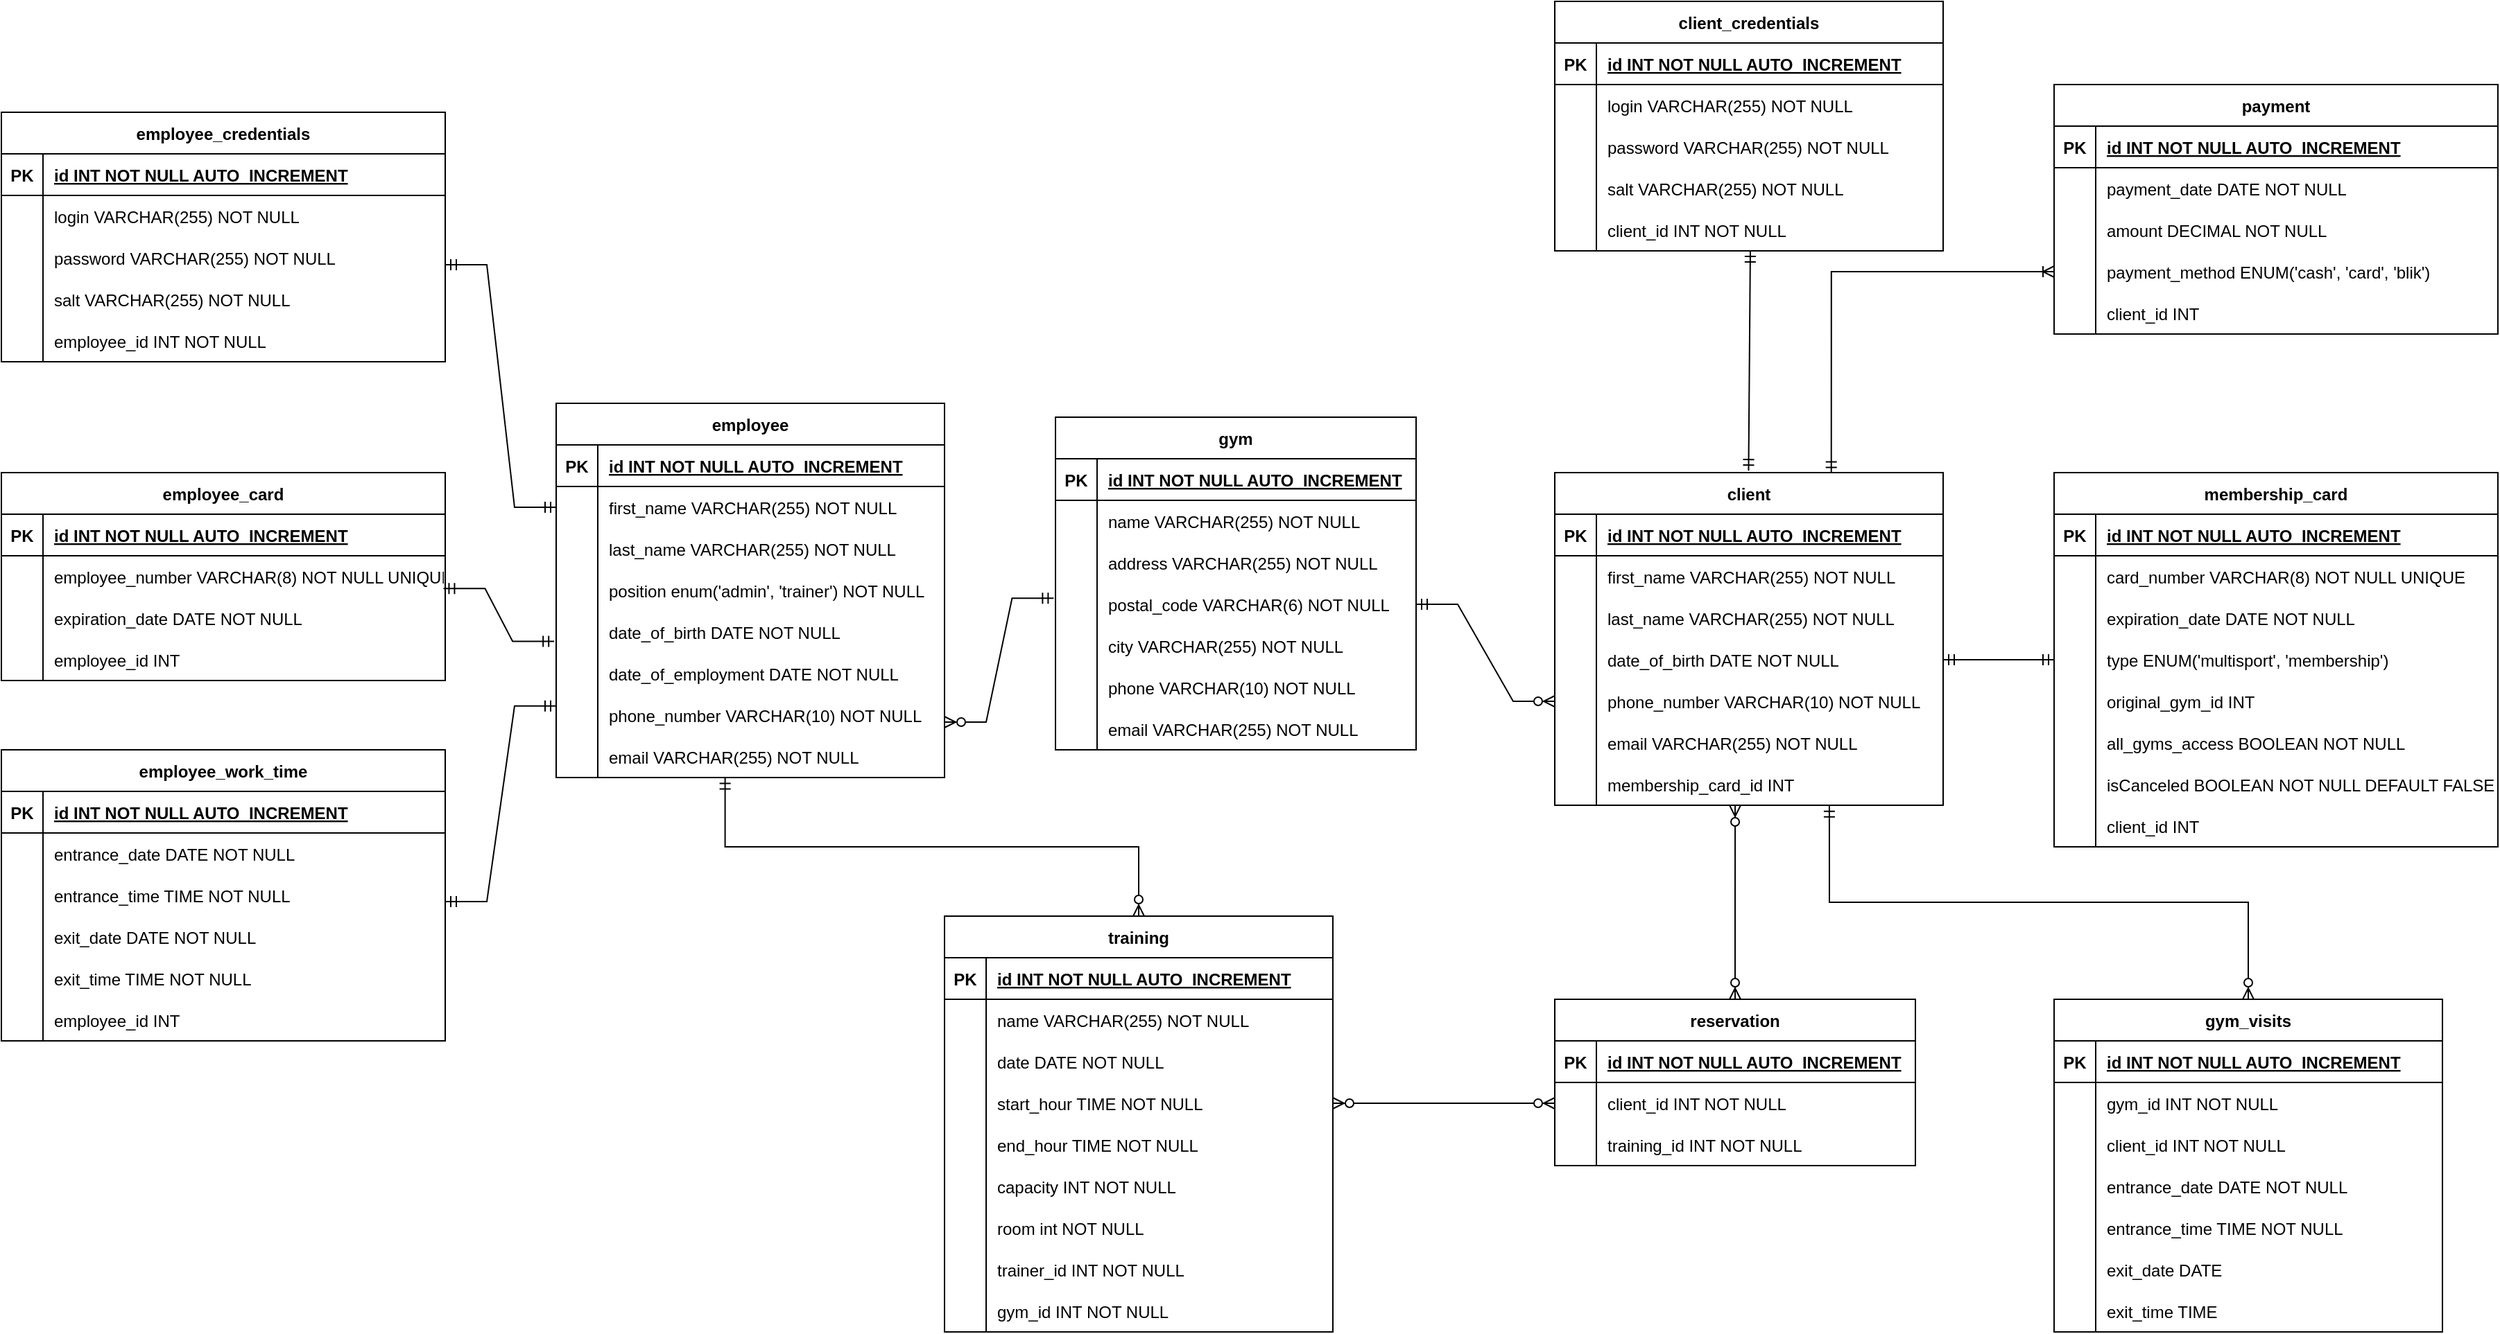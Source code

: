 <mxfile version="22.1.5" type="device">
  <diagram name="Strona-1" id="YTRVb5n7J5VrhiMVnx7y">
    <mxGraphModel dx="3429" dy="1096" grid="1" gridSize="10" guides="1" tooltips="1" connect="1" arrows="1" fold="1" page="1" pageScale="1" pageWidth="200" pageHeight="500" math="0" shadow="0">
      <root>
        <mxCell id="0" />
        <mxCell id="1" parent="0" />
        <mxCell id="Sr6LASn7Cq_TbxjeDTp2-1" value="gym" style="shape=table;startSize=30;container=1;collapsible=1;childLayout=tableLayout;fixedRows=1;rowLines=0;fontStyle=1;align=center;resizeLast=1;" vertex="1" parent="1">
          <mxGeometry x="-760" y="480" width="260" height="240" as="geometry" />
        </mxCell>
        <mxCell id="Sr6LASn7Cq_TbxjeDTp2-2" value="" style="shape=tableRow;horizontal=0;startSize=0;swimlaneHead=0;swimlaneBody=0;fillColor=none;collapsible=0;dropTarget=0;points=[[0,0.5],[1,0.5]];portConstraint=eastwest;strokeColor=inherit;top=0;left=0;right=0;bottom=1;" vertex="1" parent="Sr6LASn7Cq_TbxjeDTp2-1">
          <mxGeometry y="30" width="260" height="30" as="geometry" />
        </mxCell>
        <mxCell id="Sr6LASn7Cq_TbxjeDTp2-3" value="PK" style="shape=partialRectangle;overflow=hidden;connectable=0;fillColor=none;strokeColor=inherit;top=0;left=0;bottom=0;right=0;fontStyle=1;" vertex="1" parent="Sr6LASn7Cq_TbxjeDTp2-2">
          <mxGeometry width="30" height="30" as="geometry">
            <mxRectangle width="30" height="30" as="alternateBounds" />
          </mxGeometry>
        </mxCell>
        <mxCell id="Sr6LASn7Cq_TbxjeDTp2-4" value="id INT NOT NULL AUTO_INCREMENT" style="shape=partialRectangle;overflow=hidden;connectable=0;fillColor=none;align=left;strokeColor=inherit;top=0;left=0;bottom=0;right=0;spacingLeft=6;fontStyle=5;" vertex="1" parent="Sr6LASn7Cq_TbxjeDTp2-2">
          <mxGeometry x="30" width="230" height="30" as="geometry">
            <mxRectangle width="230" height="30" as="alternateBounds" />
          </mxGeometry>
        </mxCell>
        <mxCell id="Sr6LASn7Cq_TbxjeDTp2-5" value="" style="shape=tableRow;horizontal=0;startSize=0;swimlaneHead=0;swimlaneBody=0;fillColor=none;collapsible=0;dropTarget=0;points=[[0,0.5],[1,0.5]];portConstraint=eastwest;strokeColor=inherit;top=0;left=0;right=0;bottom=0;" vertex="1" parent="Sr6LASn7Cq_TbxjeDTp2-1">
          <mxGeometry y="60" width="260" height="30" as="geometry" />
        </mxCell>
        <mxCell id="Sr6LASn7Cq_TbxjeDTp2-6" value="" style="shape=partialRectangle;overflow=hidden;connectable=0;fillColor=none;strokeColor=inherit;top=0;left=0;bottom=0;right=0;" vertex="1" parent="Sr6LASn7Cq_TbxjeDTp2-5">
          <mxGeometry width="30" height="30" as="geometry">
            <mxRectangle width="30" height="30" as="alternateBounds" />
          </mxGeometry>
        </mxCell>
        <mxCell id="Sr6LASn7Cq_TbxjeDTp2-7" value="name VARCHAR(255) NOT NULL" style="shape=partialRectangle;overflow=hidden;connectable=0;fillColor=none;align=left;strokeColor=inherit;top=0;left=0;bottom=0;right=0;spacingLeft=6;" vertex="1" parent="Sr6LASn7Cq_TbxjeDTp2-5">
          <mxGeometry x="30" width="230" height="30" as="geometry">
            <mxRectangle width="230" height="30" as="alternateBounds" />
          </mxGeometry>
        </mxCell>
        <mxCell id="Sr6LASn7Cq_TbxjeDTp2-8" value="" style="shape=tableRow;horizontal=0;startSize=0;swimlaneHead=0;swimlaneBody=0;fillColor=none;collapsible=0;dropTarget=0;points=[[0,0.5],[1,0.5]];portConstraint=eastwest;strokeColor=inherit;top=0;left=0;right=0;bottom=0;" vertex="1" parent="Sr6LASn7Cq_TbxjeDTp2-1">
          <mxGeometry y="90" width="260" height="30" as="geometry" />
        </mxCell>
        <mxCell id="Sr6LASn7Cq_TbxjeDTp2-9" value="" style="shape=partialRectangle;overflow=hidden;connectable=0;fillColor=none;strokeColor=inherit;top=0;left=0;bottom=0;right=0;" vertex="1" parent="Sr6LASn7Cq_TbxjeDTp2-8">
          <mxGeometry width="30" height="30" as="geometry">
            <mxRectangle width="30" height="30" as="alternateBounds" />
          </mxGeometry>
        </mxCell>
        <mxCell id="Sr6LASn7Cq_TbxjeDTp2-10" value="address VARCHAR(255) NOT NULL" style="shape=partialRectangle;overflow=hidden;connectable=0;fillColor=none;align=left;strokeColor=inherit;top=0;left=0;bottom=0;right=0;spacingLeft=6;" vertex="1" parent="Sr6LASn7Cq_TbxjeDTp2-8">
          <mxGeometry x="30" width="230" height="30" as="geometry">
            <mxRectangle width="230" height="30" as="alternateBounds" />
          </mxGeometry>
        </mxCell>
        <mxCell id="Sr6LASn7Cq_TbxjeDTp2-11" value="" style="shape=tableRow;horizontal=0;startSize=0;swimlaneHead=0;swimlaneBody=0;fillColor=none;collapsible=0;dropTarget=0;points=[[0,0.5],[1,0.5]];portConstraint=eastwest;strokeColor=inherit;top=0;left=0;right=0;bottom=0;" vertex="1" parent="Sr6LASn7Cq_TbxjeDTp2-1">
          <mxGeometry y="120" width="260" height="30" as="geometry" />
        </mxCell>
        <mxCell id="Sr6LASn7Cq_TbxjeDTp2-12" value="" style="shape=partialRectangle;overflow=hidden;connectable=0;fillColor=none;strokeColor=inherit;top=0;left=0;bottom=0;right=0;" vertex="1" parent="Sr6LASn7Cq_TbxjeDTp2-11">
          <mxGeometry width="30" height="30" as="geometry">
            <mxRectangle width="30" height="30" as="alternateBounds" />
          </mxGeometry>
        </mxCell>
        <mxCell id="Sr6LASn7Cq_TbxjeDTp2-13" value="postal_code VARCHAR(6) NOT NULL" style="shape=partialRectangle;overflow=hidden;connectable=0;fillColor=none;align=left;strokeColor=inherit;top=0;left=0;bottom=0;right=0;spacingLeft=6;" vertex="1" parent="Sr6LASn7Cq_TbxjeDTp2-11">
          <mxGeometry x="30" width="230" height="30" as="geometry">
            <mxRectangle width="230" height="30" as="alternateBounds" />
          </mxGeometry>
        </mxCell>
        <mxCell id="Sr6LASn7Cq_TbxjeDTp2-14" value="" style="shape=tableRow;horizontal=0;startSize=0;swimlaneHead=0;swimlaneBody=0;fillColor=none;collapsible=0;dropTarget=0;points=[[0,0.5],[1,0.5]];portConstraint=eastwest;strokeColor=inherit;top=0;left=0;right=0;bottom=0;" vertex="1" parent="Sr6LASn7Cq_TbxjeDTp2-1">
          <mxGeometry y="150" width="260" height="30" as="geometry" />
        </mxCell>
        <mxCell id="Sr6LASn7Cq_TbxjeDTp2-15" value="" style="shape=partialRectangle;overflow=hidden;connectable=0;fillColor=none;strokeColor=inherit;top=0;left=0;bottom=0;right=0;" vertex="1" parent="Sr6LASn7Cq_TbxjeDTp2-14">
          <mxGeometry width="30" height="30" as="geometry">
            <mxRectangle width="30" height="30" as="alternateBounds" />
          </mxGeometry>
        </mxCell>
        <mxCell id="Sr6LASn7Cq_TbxjeDTp2-16" value="city VARCHAR(255) NOT NULL" style="shape=partialRectangle;overflow=hidden;connectable=0;fillColor=none;align=left;strokeColor=inherit;top=0;left=0;bottom=0;right=0;spacingLeft=6;" vertex="1" parent="Sr6LASn7Cq_TbxjeDTp2-14">
          <mxGeometry x="30" width="230" height="30" as="geometry">
            <mxRectangle width="230" height="30" as="alternateBounds" />
          </mxGeometry>
        </mxCell>
        <mxCell id="Sr6LASn7Cq_TbxjeDTp2-17" value="" style="shape=tableRow;horizontal=0;startSize=0;swimlaneHead=0;swimlaneBody=0;fillColor=none;collapsible=0;dropTarget=0;points=[[0,0.5],[1,0.5]];portConstraint=eastwest;strokeColor=inherit;top=0;left=0;right=0;bottom=0;" vertex="1" parent="Sr6LASn7Cq_TbxjeDTp2-1">
          <mxGeometry y="180" width="260" height="30" as="geometry" />
        </mxCell>
        <mxCell id="Sr6LASn7Cq_TbxjeDTp2-18" value="" style="shape=partialRectangle;overflow=hidden;connectable=0;fillColor=none;strokeColor=inherit;top=0;left=0;bottom=0;right=0;" vertex="1" parent="Sr6LASn7Cq_TbxjeDTp2-17">
          <mxGeometry width="30" height="30" as="geometry">
            <mxRectangle width="30" height="30" as="alternateBounds" />
          </mxGeometry>
        </mxCell>
        <mxCell id="Sr6LASn7Cq_TbxjeDTp2-19" value="phone VARCHAR(10) NOT NULL" style="shape=partialRectangle;overflow=hidden;connectable=0;fillColor=none;align=left;strokeColor=inherit;top=0;left=0;bottom=0;right=0;spacingLeft=6;" vertex="1" parent="Sr6LASn7Cq_TbxjeDTp2-17">
          <mxGeometry x="30" width="230" height="30" as="geometry">
            <mxRectangle width="230" height="30" as="alternateBounds" />
          </mxGeometry>
        </mxCell>
        <mxCell id="Sr6LASn7Cq_TbxjeDTp2-20" value="" style="shape=tableRow;horizontal=0;startSize=0;swimlaneHead=0;swimlaneBody=0;fillColor=none;collapsible=0;dropTarget=0;points=[[0,0.5],[1,0.5]];portConstraint=eastwest;strokeColor=inherit;top=0;left=0;right=0;bottom=0;" vertex="1" parent="Sr6LASn7Cq_TbxjeDTp2-1">
          <mxGeometry y="210" width="260" height="30" as="geometry" />
        </mxCell>
        <mxCell id="Sr6LASn7Cq_TbxjeDTp2-21" value="" style="shape=partialRectangle;overflow=hidden;connectable=0;fillColor=none;strokeColor=inherit;top=0;left=0;bottom=0;right=0;" vertex="1" parent="Sr6LASn7Cq_TbxjeDTp2-20">
          <mxGeometry width="30" height="30" as="geometry">
            <mxRectangle width="30" height="30" as="alternateBounds" />
          </mxGeometry>
        </mxCell>
        <mxCell id="Sr6LASn7Cq_TbxjeDTp2-22" value="email VARCHAR(255) NOT NULL" style="shape=partialRectangle;overflow=hidden;connectable=0;fillColor=none;align=left;strokeColor=inherit;top=0;left=0;bottom=0;right=0;spacingLeft=6;" vertex="1" parent="Sr6LASn7Cq_TbxjeDTp2-20">
          <mxGeometry x="30" width="230" height="30" as="geometry">
            <mxRectangle width="230" height="30" as="alternateBounds" />
          </mxGeometry>
        </mxCell>
        <mxCell id="Sr6LASn7Cq_TbxjeDTp2-23" value="employee" style="shape=table;startSize=30;container=1;collapsible=1;childLayout=tableLayout;fixedRows=1;rowLines=0;fontStyle=1;align=center;resizeLast=1;" vertex="1" parent="1">
          <mxGeometry x="-1120" y="470" width="280" height="270" as="geometry" />
        </mxCell>
        <mxCell id="Sr6LASn7Cq_TbxjeDTp2-24" value="" style="shape=tableRow;horizontal=0;startSize=0;swimlaneHead=0;swimlaneBody=0;fillColor=none;collapsible=0;dropTarget=0;points=[[0,0.5],[1,0.5]];portConstraint=eastwest;strokeColor=inherit;top=0;left=0;right=0;bottom=1;" vertex="1" parent="Sr6LASn7Cq_TbxjeDTp2-23">
          <mxGeometry y="30" width="280" height="30" as="geometry" />
        </mxCell>
        <mxCell id="Sr6LASn7Cq_TbxjeDTp2-25" value="PK" style="shape=partialRectangle;overflow=hidden;connectable=0;fillColor=none;strokeColor=inherit;top=0;left=0;bottom=0;right=0;fontStyle=1;" vertex="1" parent="Sr6LASn7Cq_TbxjeDTp2-24">
          <mxGeometry width="30" height="30" as="geometry">
            <mxRectangle width="30" height="30" as="alternateBounds" />
          </mxGeometry>
        </mxCell>
        <mxCell id="Sr6LASn7Cq_TbxjeDTp2-26" value="id INT NOT NULL AUTO_INCREMENT" style="shape=partialRectangle;overflow=hidden;connectable=0;fillColor=none;align=left;strokeColor=inherit;top=0;left=0;bottom=0;right=0;spacingLeft=6;fontStyle=5;" vertex="1" parent="Sr6LASn7Cq_TbxjeDTp2-24">
          <mxGeometry x="30" width="250" height="30" as="geometry">
            <mxRectangle width="250" height="30" as="alternateBounds" />
          </mxGeometry>
        </mxCell>
        <mxCell id="Sr6LASn7Cq_TbxjeDTp2-27" value="" style="shape=tableRow;horizontal=0;startSize=0;swimlaneHead=0;swimlaneBody=0;fillColor=none;collapsible=0;dropTarget=0;points=[[0,0.5],[1,0.5]];portConstraint=eastwest;strokeColor=inherit;top=0;left=0;right=0;bottom=0;" vertex="1" parent="Sr6LASn7Cq_TbxjeDTp2-23">
          <mxGeometry y="60" width="280" height="30" as="geometry" />
        </mxCell>
        <mxCell id="Sr6LASn7Cq_TbxjeDTp2-28" value="" style="shape=partialRectangle;overflow=hidden;connectable=0;fillColor=none;strokeColor=inherit;top=0;left=0;bottom=0;right=0;" vertex="1" parent="Sr6LASn7Cq_TbxjeDTp2-27">
          <mxGeometry width="30" height="30" as="geometry">
            <mxRectangle width="30" height="30" as="alternateBounds" />
          </mxGeometry>
        </mxCell>
        <mxCell id="Sr6LASn7Cq_TbxjeDTp2-29" value="first_name VARCHAR(255) NOT NULL" style="shape=partialRectangle;overflow=hidden;connectable=0;fillColor=none;align=left;strokeColor=inherit;top=0;left=0;bottom=0;right=0;spacingLeft=6;" vertex="1" parent="Sr6LASn7Cq_TbxjeDTp2-27">
          <mxGeometry x="30" width="250" height="30" as="geometry">
            <mxRectangle width="250" height="30" as="alternateBounds" />
          </mxGeometry>
        </mxCell>
        <mxCell id="Sr6LASn7Cq_TbxjeDTp2-30" value="" style="shape=tableRow;horizontal=0;startSize=0;swimlaneHead=0;swimlaneBody=0;fillColor=none;collapsible=0;dropTarget=0;points=[[0,0.5],[1,0.5]];portConstraint=eastwest;strokeColor=inherit;top=0;left=0;right=0;bottom=0;" vertex="1" parent="Sr6LASn7Cq_TbxjeDTp2-23">
          <mxGeometry y="90" width="280" height="30" as="geometry" />
        </mxCell>
        <mxCell id="Sr6LASn7Cq_TbxjeDTp2-31" value="" style="shape=partialRectangle;overflow=hidden;connectable=0;fillColor=none;strokeColor=inherit;top=0;left=0;bottom=0;right=0;" vertex="1" parent="Sr6LASn7Cq_TbxjeDTp2-30">
          <mxGeometry width="30" height="30" as="geometry">
            <mxRectangle width="30" height="30" as="alternateBounds" />
          </mxGeometry>
        </mxCell>
        <mxCell id="Sr6LASn7Cq_TbxjeDTp2-32" value="last_name VARCHAR(255) NOT NULL" style="shape=partialRectangle;overflow=hidden;connectable=0;fillColor=none;align=left;strokeColor=inherit;top=0;left=0;bottom=0;right=0;spacingLeft=6;" vertex="1" parent="Sr6LASn7Cq_TbxjeDTp2-30">
          <mxGeometry x="30" width="250" height="30" as="geometry">
            <mxRectangle width="250" height="30" as="alternateBounds" />
          </mxGeometry>
        </mxCell>
        <mxCell id="Sr6LASn7Cq_TbxjeDTp2-33" value="" style="shape=tableRow;horizontal=0;startSize=0;swimlaneHead=0;swimlaneBody=0;fillColor=none;collapsible=0;dropTarget=0;points=[[0,0.5],[1,0.5]];portConstraint=eastwest;strokeColor=inherit;top=0;left=0;right=0;bottom=0;" vertex="1" parent="Sr6LASn7Cq_TbxjeDTp2-23">
          <mxGeometry y="120" width="280" height="30" as="geometry" />
        </mxCell>
        <mxCell id="Sr6LASn7Cq_TbxjeDTp2-34" value="" style="shape=partialRectangle;overflow=hidden;connectable=0;fillColor=none;strokeColor=inherit;top=0;left=0;bottom=0;right=0;" vertex="1" parent="Sr6LASn7Cq_TbxjeDTp2-33">
          <mxGeometry width="30" height="30" as="geometry">
            <mxRectangle width="30" height="30" as="alternateBounds" />
          </mxGeometry>
        </mxCell>
        <mxCell id="Sr6LASn7Cq_TbxjeDTp2-35" value="position enum(&#39;admin&#39;, &#39;trainer&#39;) NOT NULL" style="shape=partialRectangle;overflow=hidden;connectable=0;fillColor=none;align=left;strokeColor=inherit;top=0;left=0;bottom=0;right=0;spacingLeft=6;" vertex="1" parent="Sr6LASn7Cq_TbxjeDTp2-33">
          <mxGeometry x="30" width="250" height="30" as="geometry">
            <mxRectangle width="250" height="30" as="alternateBounds" />
          </mxGeometry>
        </mxCell>
        <mxCell id="Sr6LASn7Cq_TbxjeDTp2-36" value="" style="shape=tableRow;horizontal=0;startSize=0;swimlaneHead=0;swimlaneBody=0;fillColor=none;collapsible=0;dropTarget=0;points=[[0,0.5],[1,0.5]];portConstraint=eastwest;strokeColor=inherit;top=0;left=0;right=0;bottom=0;" vertex="1" parent="Sr6LASn7Cq_TbxjeDTp2-23">
          <mxGeometry y="150" width="280" height="30" as="geometry" />
        </mxCell>
        <mxCell id="Sr6LASn7Cq_TbxjeDTp2-37" value="" style="shape=partialRectangle;overflow=hidden;connectable=0;fillColor=none;strokeColor=inherit;top=0;left=0;bottom=0;right=0;" vertex="1" parent="Sr6LASn7Cq_TbxjeDTp2-36">
          <mxGeometry width="30" height="30" as="geometry">
            <mxRectangle width="30" height="30" as="alternateBounds" />
          </mxGeometry>
        </mxCell>
        <mxCell id="Sr6LASn7Cq_TbxjeDTp2-38" value="date_of_birth DATE NOT NULL" style="shape=partialRectangle;overflow=hidden;connectable=0;fillColor=none;align=left;strokeColor=inherit;top=0;left=0;bottom=0;right=0;spacingLeft=6;" vertex="1" parent="Sr6LASn7Cq_TbxjeDTp2-36">
          <mxGeometry x="30" width="250" height="30" as="geometry">
            <mxRectangle width="250" height="30" as="alternateBounds" />
          </mxGeometry>
        </mxCell>
        <mxCell id="Sr6LASn7Cq_TbxjeDTp2-39" value="" style="shape=tableRow;horizontal=0;startSize=0;swimlaneHead=0;swimlaneBody=0;fillColor=none;collapsible=0;dropTarget=0;points=[[0,0.5],[1,0.5]];portConstraint=eastwest;strokeColor=inherit;top=0;left=0;right=0;bottom=0;" vertex="1" parent="Sr6LASn7Cq_TbxjeDTp2-23">
          <mxGeometry y="180" width="280" height="30" as="geometry" />
        </mxCell>
        <mxCell id="Sr6LASn7Cq_TbxjeDTp2-40" value="" style="shape=partialRectangle;overflow=hidden;connectable=0;fillColor=none;strokeColor=inherit;top=0;left=0;bottom=0;right=0;" vertex="1" parent="Sr6LASn7Cq_TbxjeDTp2-39">
          <mxGeometry width="30" height="30" as="geometry">
            <mxRectangle width="30" height="30" as="alternateBounds" />
          </mxGeometry>
        </mxCell>
        <mxCell id="Sr6LASn7Cq_TbxjeDTp2-41" value="date_of_employment DATE NOT NULL" style="shape=partialRectangle;overflow=hidden;connectable=0;fillColor=none;align=left;strokeColor=inherit;top=0;left=0;bottom=0;right=0;spacingLeft=6;" vertex="1" parent="Sr6LASn7Cq_TbxjeDTp2-39">
          <mxGeometry x="30" width="250" height="30" as="geometry">
            <mxRectangle width="250" height="30" as="alternateBounds" />
          </mxGeometry>
        </mxCell>
        <mxCell id="Sr6LASn7Cq_TbxjeDTp2-42" value="" style="shape=tableRow;horizontal=0;startSize=0;swimlaneHead=0;swimlaneBody=0;fillColor=none;collapsible=0;dropTarget=0;points=[[0,0.5],[1,0.5]];portConstraint=eastwest;strokeColor=inherit;top=0;left=0;right=0;bottom=0;" vertex="1" parent="Sr6LASn7Cq_TbxjeDTp2-23">
          <mxGeometry y="210" width="280" height="30" as="geometry" />
        </mxCell>
        <mxCell id="Sr6LASn7Cq_TbxjeDTp2-43" value="" style="shape=partialRectangle;overflow=hidden;connectable=0;fillColor=none;strokeColor=inherit;top=0;left=0;bottom=0;right=0;" vertex="1" parent="Sr6LASn7Cq_TbxjeDTp2-42">
          <mxGeometry width="30" height="30" as="geometry">
            <mxRectangle width="30" height="30" as="alternateBounds" />
          </mxGeometry>
        </mxCell>
        <mxCell id="Sr6LASn7Cq_TbxjeDTp2-44" value="phone_number VARCHAR(10) NOT NULL" style="shape=partialRectangle;overflow=hidden;connectable=0;fillColor=none;align=left;strokeColor=inherit;top=0;left=0;bottom=0;right=0;spacingLeft=6;" vertex="1" parent="Sr6LASn7Cq_TbxjeDTp2-42">
          <mxGeometry x="30" width="250" height="30" as="geometry">
            <mxRectangle width="250" height="30" as="alternateBounds" />
          </mxGeometry>
        </mxCell>
        <mxCell id="Sr6LASn7Cq_TbxjeDTp2-45" value="" style="shape=tableRow;horizontal=0;startSize=0;swimlaneHead=0;swimlaneBody=0;fillColor=none;collapsible=0;dropTarget=0;points=[[0,0.5],[1,0.5]];portConstraint=eastwest;strokeColor=inherit;top=0;left=0;right=0;bottom=0;" vertex="1" parent="Sr6LASn7Cq_TbxjeDTp2-23">
          <mxGeometry y="240" width="280" height="30" as="geometry" />
        </mxCell>
        <mxCell id="Sr6LASn7Cq_TbxjeDTp2-46" value="" style="shape=partialRectangle;overflow=hidden;connectable=0;fillColor=none;strokeColor=inherit;top=0;left=0;bottom=0;right=0;" vertex="1" parent="Sr6LASn7Cq_TbxjeDTp2-45">
          <mxGeometry width="30" height="30" as="geometry">
            <mxRectangle width="30" height="30" as="alternateBounds" />
          </mxGeometry>
        </mxCell>
        <mxCell id="Sr6LASn7Cq_TbxjeDTp2-47" value="email VARCHAR(255) NOT NULL" style="shape=partialRectangle;overflow=hidden;connectable=0;fillColor=none;align=left;strokeColor=inherit;top=0;left=0;bottom=0;right=0;spacingLeft=6;" vertex="1" parent="Sr6LASn7Cq_TbxjeDTp2-45">
          <mxGeometry x="30" width="250" height="30" as="geometry">
            <mxRectangle width="250" height="30" as="alternateBounds" />
          </mxGeometry>
        </mxCell>
        <mxCell id="Sr6LASn7Cq_TbxjeDTp2-48" value="employee_credentials" style="shape=table;startSize=30;container=1;collapsible=1;childLayout=tableLayout;fixedRows=1;rowLines=0;fontStyle=1;align=center;resizeLast=1;" vertex="1" parent="1">
          <mxGeometry x="-1520" y="260" width="320" height="180" as="geometry" />
        </mxCell>
        <mxCell id="Sr6LASn7Cq_TbxjeDTp2-49" value="" style="shape=tableRow;horizontal=0;startSize=0;swimlaneHead=0;swimlaneBody=0;fillColor=none;collapsible=0;dropTarget=0;points=[[0,0.5],[1,0.5]];portConstraint=eastwest;strokeColor=inherit;top=0;left=0;right=0;bottom=1;" vertex="1" parent="Sr6LASn7Cq_TbxjeDTp2-48">
          <mxGeometry y="30" width="320" height="30" as="geometry" />
        </mxCell>
        <mxCell id="Sr6LASn7Cq_TbxjeDTp2-50" value="PK" style="shape=partialRectangle;overflow=hidden;connectable=0;fillColor=none;strokeColor=inherit;top=0;left=0;bottom=0;right=0;fontStyle=1;" vertex="1" parent="Sr6LASn7Cq_TbxjeDTp2-49">
          <mxGeometry width="30" height="30" as="geometry">
            <mxRectangle width="30" height="30" as="alternateBounds" />
          </mxGeometry>
        </mxCell>
        <mxCell id="Sr6LASn7Cq_TbxjeDTp2-51" value="id INT NOT NULL AUTO_INCREMENT" style="shape=partialRectangle;overflow=hidden;connectable=0;fillColor=none;align=left;strokeColor=inherit;top=0;left=0;bottom=0;right=0;spacingLeft=6;fontStyle=5;" vertex="1" parent="Sr6LASn7Cq_TbxjeDTp2-49">
          <mxGeometry x="30" width="290" height="30" as="geometry">
            <mxRectangle width="290" height="30" as="alternateBounds" />
          </mxGeometry>
        </mxCell>
        <mxCell id="Sr6LASn7Cq_TbxjeDTp2-52" value="" style="shape=tableRow;horizontal=0;startSize=0;swimlaneHead=0;swimlaneBody=0;fillColor=none;collapsible=0;dropTarget=0;points=[[0,0.5],[1,0.5]];portConstraint=eastwest;strokeColor=inherit;top=0;left=0;right=0;bottom=0;" vertex="1" parent="Sr6LASn7Cq_TbxjeDTp2-48">
          <mxGeometry y="60" width="320" height="30" as="geometry" />
        </mxCell>
        <mxCell id="Sr6LASn7Cq_TbxjeDTp2-53" value="" style="shape=partialRectangle;overflow=hidden;connectable=0;fillColor=none;strokeColor=inherit;top=0;left=0;bottom=0;right=0;" vertex="1" parent="Sr6LASn7Cq_TbxjeDTp2-52">
          <mxGeometry width="30" height="30" as="geometry">
            <mxRectangle width="30" height="30" as="alternateBounds" />
          </mxGeometry>
        </mxCell>
        <mxCell id="Sr6LASn7Cq_TbxjeDTp2-54" value="login VARCHAR(255) NOT NULL" style="shape=partialRectangle;overflow=hidden;connectable=0;fillColor=none;align=left;strokeColor=inherit;top=0;left=0;bottom=0;right=0;spacingLeft=6;" vertex="1" parent="Sr6LASn7Cq_TbxjeDTp2-52">
          <mxGeometry x="30" width="290" height="30" as="geometry">
            <mxRectangle width="290" height="30" as="alternateBounds" />
          </mxGeometry>
        </mxCell>
        <mxCell id="Sr6LASn7Cq_TbxjeDTp2-55" value="" style="shape=tableRow;horizontal=0;startSize=0;swimlaneHead=0;swimlaneBody=0;fillColor=none;collapsible=0;dropTarget=0;points=[[0,0.5],[1,0.5]];portConstraint=eastwest;strokeColor=inherit;top=0;left=0;right=0;bottom=0;" vertex="1" parent="Sr6LASn7Cq_TbxjeDTp2-48">
          <mxGeometry y="90" width="320" height="30" as="geometry" />
        </mxCell>
        <mxCell id="Sr6LASn7Cq_TbxjeDTp2-56" value="" style="shape=partialRectangle;overflow=hidden;connectable=0;fillColor=none;strokeColor=inherit;top=0;left=0;bottom=0;right=0;" vertex="1" parent="Sr6LASn7Cq_TbxjeDTp2-55">
          <mxGeometry width="30" height="30" as="geometry">
            <mxRectangle width="30" height="30" as="alternateBounds" />
          </mxGeometry>
        </mxCell>
        <mxCell id="Sr6LASn7Cq_TbxjeDTp2-57" value="password VARCHAR(255) NOT NULL" style="shape=partialRectangle;overflow=hidden;connectable=0;fillColor=none;align=left;strokeColor=inherit;top=0;left=0;bottom=0;right=0;spacingLeft=6;" vertex="1" parent="Sr6LASn7Cq_TbxjeDTp2-55">
          <mxGeometry x="30" width="290" height="30" as="geometry">
            <mxRectangle width="290" height="30" as="alternateBounds" />
          </mxGeometry>
        </mxCell>
        <mxCell id="Sr6LASn7Cq_TbxjeDTp2-58" value="" style="shape=tableRow;horizontal=0;startSize=0;swimlaneHead=0;swimlaneBody=0;fillColor=none;collapsible=0;dropTarget=0;points=[[0,0.5],[1,0.5]];portConstraint=eastwest;strokeColor=inherit;top=0;left=0;right=0;bottom=0;" vertex="1" parent="Sr6LASn7Cq_TbxjeDTp2-48">
          <mxGeometry y="120" width="320" height="30" as="geometry" />
        </mxCell>
        <mxCell id="Sr6LASn7Cq_TbxjeDTp2-59" value="" style="shape=partialRectangle;overflow=hidden;connectable=0;fillColor=none;strokeColor=inherit;top=0;left=0;bottom=0;right=0;" vertex="1" parent="Sr6LASn7Cq_TbxjeDTp2-58">
          <mxGeometry width="30" height="30" as="geometry">
            <mxRectangle width="30" height="30" as="alternateBounds" />
          </mxGeometry>
        </mxCell>
        <mxCell id="Sr6LASn7Cq_TbxjeDTp2-60" value="salt VARCHAR(255) NOT NULL" style="shape=partialRectangle;overflow=hidden;connectable=0;fillColor=none;align=left;strokeColor=inherit;top=0;left=0;bottom=0;right=0;spacingLeft=6;" vertex="1" parent="Sr6LASn7Cq_TbxjeDTp2-58">
          <mxGeometry x="30" width="290" height="30" as="geometry">
            <mxRectangle width="290" height="30" as="alternateBounds" />
          </mxGeometry>
        </mxCell>
        <mxCell id="Sr6LASn7Cq_TbxjeDTp2-61" value="" style="shape=tableRow;horizontal=0;startSize=0;swimlaneHead=0;swimlaneBody=0;fillColor=none;collapsible=0;dropTarget=0;points=[[0,0.5],[1,0.5]];portConstraint=eastwest;strokeColor=inherit;top=0;left=0;right=0;bottom=0;" vertex="1" parent="Sr6LASn7Cq_TbxjeDTp2-48">
          <mxGeometry y="150" width="320" height="30" as="geometry" />
        </mxCell>
        <mxCell id="Sr6LASn7Cq_TbxjeDTp2-62" value="" style="shape=partialRectangle;overflow=hidden;connectable=0;fillColor=none;strokeColor=inherit;top=0;left=0;bottom=0;right=0;" vertex="1" parent="Sr6LASn7Cq_TbxjeDTp2-61">
          <mxGeometry width="30" height="30" as="geometry">
            <mxRectangle width="30" height="30" as="alternateBounds" />
          </mxGeometry>
        </mxCell>
        <mxCell id="Sr6LASn7Cq_TbxjeDTp2-63" value="employee_id INT NOT NULL" style="shape=partialRectangle;overflow=hidden;connectable=0;fillColor=none;align=left;strokeColor=inherit;top=0;left=0;bottom=0;right=0;spacingLeft=6;" vertex="1" parent="Sr6LASn7Cq_TbxjeDTp2-61">
          <mxGeometry x="30" width="290" height="30" as="geometry">
            <mxRectangle width="290" height="30" as="alternateBounds" />
          </mxGeometry>
        </mxCell>
        <mxCell id="Sr6LASn7Cq_TbxjeDTp2-64" value="employee_card" style="shape=table;startSize=30;container=1;collapsible=1;childLayout=tableLayout;fixedRows=1;rowLines=0;fontStyle=1;align=center;resizeLast=1;" vertex="1" parent="1">
          <mxGeometry x="-1520" y="520" width="320" height="150" as="geometry" />
        </mxCell>
        <mxCell id="Sr6LASn7Cq_TbxjeDTp2-65" value="" style="shape=tableRow;horizontal=0;startSize=0;swimlaneHead=0;swimlaneBody=0;fillColor=none;collapsible=0;dropTarget=0;points=[[0,0.5],[1,0.5]];portConstraint=eastwest;strokeColor=inherit;top=0;left=0;right=0;bottom=1;" vertex="1" parent="Sr6LASn7Cq_TbxjeDTp2-64">
          <mxGeometry y="30" width="320" height="30" as="geometry" />
        </mxCell>
        <mxCell id="Sr6LASn7Cq_TbxjeDTp2-66" value="PK" style="shape=partialRectangle;overflow=hidden;connectable=0;fillColor=none;strokeColor=inherit;top=0;left=0;bottom=0;right=0;fontStyle=1;" vertex="1" parent="Sr6LASn7Cq_TbxjeDTp2-65">
          <mxGeometry width="30" height="30" as="geometry">
            <mxRectangle width="30" height="30" as="alternateBounds" />
          </mxGeometry>
        </mxCell>
        <mxCell id="Sr6LASn7Cq_TbxjeDTp2-67" value="id INT NOT NULL AUTO_INCREMENT" style="shape=partialRectangle;overflow=hidden;connectable=0;fillColor=none;align=left;strokeColor=inherit;top=0;left=0;bottom=0;right=0;spacingLeft=6;fontStyle=5;" vertex="1" parent="Sr6LASn7Cq_TbxjeDTp2-65">
          <mxGeometry x="30" width="290" height="30" as="geometry">
            <mxRectangle width="290" height="30" as="alternateBounds" />
          </mxGeometry>
        </mxCell>
        <mxCell id="Sr6LASn7Cq_TbxjeDTp2-68" value="" style="shape=tableRow;horizontal=0;startSize=0;swimlaneHead=0;swimlaneBody=0;fillColor=none;collapsible=0;dropTarget=0;points=[[0,0.5],[1,0.5]];portConstraint=eastwest;strokeColor=inherit;top=0;left=0;right=0;bottom=0;" vertex="1" parent="Sr6LASn7Cq_TbxjeDTp2-64">
          <mxGeometry y="60" width="320" height="30" as="geometry" />
        </mxCell>
        <mxCell id="Sr6LASn7Cq_TbxjeDTp2-69" value="" style="shape=partialRectangle;overflow=hidden;connectable=0;fillColor=none;strokeColor=inherit;top=0;left=0;bottom=0;right=0;" vertex="1" parent="Sr6LASn7Cq_TbxjeDTp2-68">
          <mxGeometry width="30" height="30" as="geometry">
            <mxRectangle width="30" height="30" as="alternateBounds" />
          </mxGeometry>
        </mxCell>
        <mxCell id="Sr6LASn7Cq_TbxjeDTp2-70" value="employee_number VARCHAR(8) NOT NULL UNIQUE" style="shape=partialRectangle;overflow=hidden;connectable=0;fillColor=none;align=left;strokeColor=inherit;top=0;left=0;bottom=0;right=0;spacingLeft=6;" vertex="1" parent="Sr6LASn7Cq_TbxjeDTp2-68">
          <mxGeometry x="30" width="290" height="30" as="geometry">
            <mxRectangle width="290" height="30" as="alternateBounds" />
          </mxGeometry>
        </mxCell>
        <mxCell id="Sr6LASn7Cq_TbxjeDTp2-71" value="" style="shape=tableRow;horizontal=0;startSize=0;swimlaneHead=0;swimlaneBody=0;fillColor=none;collapsible=0;dropTarget=0;points=[[0,0.5],[1,0.5]];portConstraint=eastwest;strokeColor=inherit;top=0;left=0;right=0;bottom=0;" vertex="1" parent="Sr6LASn7Cq_TbxjeDTp2-64">
          <mxGeometry y="90" width="320" height="30" as="geometry" />
        </mxCell>
        <mxCell id="Sr6LASn7Cq_TbxjeDTp2-72" value="" style="shape=partialRectangle;overflow=hidden;connectable=0;fillColor=none;strokeColor=inherit;top=0;left=0;bottom=0;right=0;" vertex="1" parent="Sr6LASn7Cq_TbxjeDTp2-71">
          <mxGeometry width="30" height="30" as="geometry">
            <mxRectangle width="30" height="30" as="alternateBounds" />
          </mxGeometry>
        </mxCell>
        <mxCell id="Sr6LASn7Cq_TbxjeDTp2-73" value="expiration_date DATE NOT NULL" style="shape=partialRectangle;overflow=hidden;connectable=0;fillColor=none;align=left;strokeColor=inherit;top=0;left=0;bottom=0;right=0;spacingLeft=6;" vertex="1" parent="Sr6LASn7Cq_TbxjeDTp2-71">
          <mxGeometry x="30" width="290" height="30" as="geometry">
            <mxRectangle width="290" height="30" as="alternateBounds" />
          </mxGeometry>
        </mxCell>
        <mxCell id="Sr6LASn7Cq_TbxjeDTp2-74" value="" style="shape=tableRow;horizontal=0;startSize=0;swimlaneHead=0;swimlaneBody=0;fillColor=none;collapsible=0;dropTarget=0;points=[[0,0.5],[1,0.5]];portConstraint=eastwest;strokeColor=inherit;top=0;left=0;right=0;bottom=0;" vertex="1" parent="Sr6LASn7Cq_TbxjeDTp2-64">
          <mxGeometry y="120" width="320" height="30" as="geometry" />
        </mxCell>
        <mxCell id="Sr6LASn7Cq_TbxjeDTp2-75" value="" style="shape=partialRectangle;overflow=hidden;connectable=0;fillColor=none;strokeColor=inherit;top=0;left=0;bottom=0;right=0;" vertex="1" parent="Sr6LASn7Cq_TbxjeDTp2-74">
          <mxGeometry width="30" height="30" as="geometry">
            <mxRectangle width="30" height="30" as="alternateBounds" />
          </mxGeometry>
        </mxCell>
        <mxCell id="Sr6LASn7Cq_TbxjeDTp2-76" value="employee_id INT" style="shape=partialRectangle;overflow=hidden;connectable=0;fillColor=none;align=left;strokeColor=inherit;top=0;left=0;bottom=0;right=0;spacingLeft=6;" vertex="1" parent="Sr6LASn7Cq_TbxjeDTp2-74">
          <mxGeometry x="30" width="290" height="30" as="geometry">
            <mxRectangle width="290" height="30" as="alternateBounds" />
          </mxGeometry>
        </mxCell>
        <mxCell id="Sr6LASn7Cq_TbxjeDTp2-77" value="employee_work_time" style="shape=table;startSize=30;container=1;collapsible=1;childLayout=tableLayout;fixedRows=1;rowLines=0;fontStyle=1;align=center;resizeLast=1;" vertex="1" parent="1">
          <mxGeometry x="-1520" y="720" width="320" height="210" as="geometry" />
        </mxCell>
        <mxCell id="Sr6LASn7Cq_TbxjeDTp2-78" value="" style="shape=tableRow;horizontal=0;startSize=0;swimlaneHead=0;swimlaneBody=0;fillColor=none;collapsible=0;dropTarget=0;points=[[0,0.5],[1,0.5]];portConstraint=eastwest;strokeColor=inherit;top=0;left=0;right=0;bottom=1;" vertex="1" parent="Sr6LASn7Cq_TbxjeDTp2-77">
          <mxGeometry y="30" width="320" height="30" as="geometry" />
        </mxCell>
        <mxCell id="Sr6LASn7Cq_TbxjeDTp2-79" value="PK" style="shape=partialRectangle;overflow=hidden;connectable=0;fillColor=none;strokeColor=inherit;top=0;left=0;bottom=0;right=0;fontStyle=1;" vertex="1" parent="Sr6LASn7Cq_TbxjeDTp2-78">
          <mxGeometry width="30" height="30" as="geometry">
            <mxRectangle width="30" height="30" as="alternateBounds" />
          </mxGeometry>
        </mxCell>
        <mxCell id="Sr6LASn7Cq_TbxjeDTp2-80" value="id INT NOT NULL AUTO_INCREMENT" style="shape=partialRectangle;overflow=hidden;connectable=0;fillColor=none;align=left;strokeColor=inherit;top=0;left=0;bottom=0;right=0;spacingLeft=6;fontStyle=5;" vertex="1" parent="Sr6LASn7Cq_TbxjeDTp2-78">
          <mxGeometry x="30" width="290" height="30" as="geometry">
            <mxRectangle width="290" height="30" as="alternateBounds" />
          </mxGeometry>
        </mxCell>
        <mxCell id="Sr6LASn7Cq_TbxjeDTp2-81" value="" style="shape=tableRow;horizontal=0;startSize=0;swimlaneHead=0;swimlaneBody=0;fillColor=none;collapsible=0;dropTarget=0;points=[[0,0.5],[1,0.5]];portConstraint=eastwest;strokeColor=inherit;top=0;left=0;right=0;bottom=0;" vertex="1" parent="Sr6LASn7Cq_TbxjeDTp2-77">
          <mxGeometry y="60" width="320" height="30" as="geometry" />
        </mxCell>
        <mxCell id="Sr6LASn7Cq_TbxjeDTp2-82" value="" style="shape=partialRectangle;overflow=hidden;connectable=0;fillColor=none;strokeColor=inherit;top=0;left=0;bottom=0;right=0;" vertex="1" parent="Sr6LASn7Cq_TbxjeDTp2-81">
          <mxGeometry width="30" height="30" as="geometry">
            <mxRectangle width="30" height="30" as="alternateBounds" />
          </mxGeometry>
        </mxCell>
        <mxCell id="Sr6LASn7Cq_TbxjeDTp2-83" value="entrance_date DATE NOT NULL" style="shape=partialRectangle;overflow=hidden;connectable=0;fillColor=none;align=left;strokeColor=inherit;top=0;left=0;bottom=0;right=0;spacingLeft=6;" vertex="1" parent="Sr6LASn7Cq_TbxjeDTp2-81">
          <mxGeometry x="30" width="290" height="30" as="geometry">
            <mxRectangle width="290" height="30" as="alternateBounds" />
          </mxGeometry>
        </mxCell>
        <mxCell id="Sr6LASn7Cq_TbxjeDTp2-84" value="" style="shape=tableRow;horizontal=0;startSize=0;swimlaneHead=0;swimlaneBody=0;fillColor=none;collapsible=0;dropTarget=0;points=[[0,0.5],[1,0.5]];portConstraint=eastwest;strokeColor=inherit;top=0;left=0;right=0;bottom=0;" vertex="1" parent="Sr6LASn7Cq_TbxjeDTp2-77">
          <mxGeometry y="90" width="320" height="30" as="geometry" />
        </mxCell>
        <mxCell id="Sr6LASn7Cq_TbxjeDTp2-85" value="" style="shape=partialRectangle;overflow=hidden;connectable=0;fillColor=none;strokeColor=inherit;top=0;left=0;bottom=0;right=0;" vertex="1" parent="Sr6LASn7Cq_TbxjeDTp2-84">
          <mxGeometry width="30" height="30" as="geometry">
            <mxRectangle width="30" height="30" as="alternateBounds" />
          </mxGeometry>
        </mxCell>
        <mxCell id="Sr6LASn7Cq_TbxjeDTp2-86" value="entrance_time TIME NOT NULL" style="shape=partialRectangle;overflow=hidden;connectable=0;fillColor=none;align=left;strokeColor=inherit;top=0;left=0;bottom=0;right=0;spacingLeft=6;" vertex="1" parent="Sr6LASn7Cq_TbxjeDTp2-84">
          <mxGeometry x="30" width="290" height="30" as="geometry">
            <mxRectangle width="290" height="30" as="alternateBounds" />
          </mxGeometry>
        </mxCell>
        <mxCell id="Sr6LASn7Cq_TbxjeDTp2-87" value="" style="shape=tableRow;horizontal=0;startSize=0;swimlaneHead=0;swimlaneBody=0;fillColor=none;collapsible=0;dropTarget=0;points=[[0,0.5],[1,0.5]];portConstraint=eastwest;strokeColor=inherit;top=0;left=0;right=0;bottom=0;" vertex="1" parent="Sr6LASn7Cq_TbxjeDTp2-77">
          <mxGeometry y="120" width="320" height="30" as="geometry" />
        </mxCell>
        <mxCell id="Sr6LASn7Cq_TbxjeDTp2-88" value="" style="shape=partialRectangle;overflow=hidden;connectable=0;fillColor=none;strokeColor=inherit;top=0;left=0;bottom=0;right=0;" vertex="1" parent="Sr6LASn7Cq_TbxjeDTp2-87">
          <mxGeometry width="30" height="30" as="geometry">
            <mxRectangle width="30" height="30" as="alternateBounds" />
          </mxGeometry>
        </mxCell>
        <mxCell id="Sr6LASn7Cq_TbxjeDTp2-89" value="exit_date DATE NOT NULL" style="shape=partialRectangle;overflow=hidden;connectable=0;fillColor=none;align=left;strokeColor=inherit;top=0;left=0;bottom=0;right=0;spacingLeft=6;" vertex="1" parent="Sr6LASn7Cq_TbxjeDTp2-87">
          <mxGeometry x="30" width="290" height="30" as="geometry">
            <mxRectangle width="290" height="30" as="alternateBounds" />
          </mxGeometry>
        </mxCell>
        <mxCell id="Sr6LASn7Cq_TbxjeDTp2-90" value="" style="shape=tableRow;horizontal=0;startSize=0;swimlaneHead=0;swimlaneBody=0;fillColor=none;collapsible=0;dropTarget=0;points=[[0,0.5],[1,0.5]];portConstraint=eastwest;strokeColor=inherit;top=0;left=0;right=0;bottom=0;" vertex="1" parent="Sr6LASn7Cq_TbxjeDTp2-77">
          <mxGeometry y="150" width="320" height="30" as="geometry" />
        </mxCell>
        <mxCell id="Sr6LASn7Cq_TbxjeDTp2-91" value="" style="shape=partialRectangle;overflow=hidden;connectable=0;fillColor=none;strokeColor=inherit;top=0;left=0;bottom=0;right=0;" vertex="1" parent="Sr6LASn7Cq_TbxjeDTp2-90">
          <mxGeometry width="30" height="30" as="geometry">
            <mxRectangle width="30" height="30" as="alternateBounds" />
          </mxGeometry>
        </mxCell>
        <mxCell id="Sr6LASn7Cq_TbxjeDTp2-92" value="exit_time TIME NOT NULL" style="shape=partialRectangle;overflow=hidden;connectable=0;fillColor=none;align=left;strokeColor=inherit;top=0;left=0;bottom=0;right=0;spacingLeft=6;" vertex="1" parent="Sr6LASn7Cq_TbxjeDTp2-90">
          <mxGeometry x="30" width="290" height="30" as="geometry">
            <mxRectangle width="290" height="30" as="alternateBounds" />
          </mxGeometry>
        </mxCell>
        <mxCell id="Sr6LASn7Cq_TbxjeDTp2-93" value="" style="shape=tableRow;horizontal=0;startSize=0;swimlaneHead=0;swimlaneBody=0;fillColor=none;collapsible=0;dropTarget=0;points=[[0,0.5],[1,0.5]];portConstraint=eastwest;strokeColor=inherit;top=0;left=0;right=0;bottom=0;" vertex="1" parent="Sr6LASn7Cq_TbxjeDTp2-77">
          <mxGeometry y="180" width="320" height="30" as="geometry" />
        </mxCell>
        <mxCell id="Sr6LASn7Cq_TbxjeDTp2-94" value="" style="shape=partialRectangle;overflow=hidden;connectable=0;fillColor=none;strokeColor=inherit;top=0;left=0;bottom=0;right=0;" vertex="1" parent="Sr6LASn7Cq_TbxjeDTp2-93">
          <mxGeometry width="30" height="30" as="geometry">
            <mxRectangle width="30" height="30" as="alternateBounds" />
          </mxGeometry>
        </mxCell>
        <mxCell id="Sr6LASn7Cq_TbxjeDTp2-95" value="employee_id INT" style="shape=partialRectangle;overflow=hidden;connectable=0;fillColor=none;align=left;strokeColor=inherit;top=0;left=0;bottom=0;right=0;spacingLeft=6;" vertex="1" parent="Sr6LASn7Cq_TbxjeDTp2-93">
          <mxGeometry x="30" width="290" height="30" as="geometry">
            <mxRectangle width="290" height="30" as="alternateBounds" />
          </mxGeometry>
        </mxCell>
        <mxCell id="Sr6LASn7Cq_TbxjeDTp2-96" value="client" style="shape=table;startSize=30;container=1;collapsible=1;childLayout=tableLayout;fixedRows=1;rowLines=0;fontStyle=1;align=center;resizeLast=1;" vertex="1" parent="1">
          <mxGeometry x="-400" y="520" width="280" height="240" as="geometry" />
        </mxCell>
        <mxCell id="Sr6LASn7Cq_TbxjeDTp2-97" value="" style="shape=tableRow;horizontal=0;startSize=0;swimlaneHead=0;swimlaneBody=0;fillColor=none;collapsible=0;dropTarget=0;points=[[0,0.5],[1,0.5]];portConstraint=eastwest;strokeColor=inherit;top=0;left=0;right=0;bottom=1;" vertex="1" parent="Sr6LASn7Cq_TbxjeDTp2-96">
          <mxGeometry y="30" width="280" height="30" as="geometry" />
        </mxCell>
        <mxCell id="Sr6LASn7Cq_TbxjeDTp2-98" value="PK" style="shape=partialRectangle;overflow=hidden;connectable=0;fillColor=none;strokeColor=inherit;top=0;left=0;bottom=0;right=0;fontStyle=1;" vertex="1" parent="Sr6LASn7Cq_TbxjeDTp2-97">
          <mxGeometry width="30" height="30" as="geometry">
            <mxRectangle width="30" height="30" as="alternateBounds" />
          </mxGeometry>
        </mxCell>
        <mxCell id="Sr6LASn7Cq_TbxjeDTp2-99" value="id INT NOT NULL AUTO_INCREMENT" style="shape=partialRectangle;overflow=hidden;connectable=0;fillColor=none;align=left;strokeColor=inherit;top=0;left=0;bottom=0;right=0;spacingLeft=6;fontStyle=5;" vertex="1" parent="Sr6LASn7Cq_TbxjeDTp2-97">
          <mxGeometry x="30" width="250" height="30" as="geometry">
            <mxRectangle width="250" height="30" as="alternateBounds" />
          </mxGeometry>
        </mxCell>
        <mxCell id="Sr6LASn7Cq_TbxjeDTp2-100" value="" style="shape=tableRow;horizontal=0;startSize=0;swimlaneHead=0;swimlaneBody=0;fillColor=none;collapsible=0;dropTarget=0;points=[[0,0.5],[1,0.5]];portConstraint=eastwest;strokeColor=inherit;top=0;left=0;right=0;bottom=0;" vertex="1" parent="Sr6LASn7Cq_TbxjeDTp2-96">
          <mxGeometry y="60" width="280" height="30" as="geometry" />
        </mxCell>
        <mxCell id="Sr6LASn7Cq_TbxjeDTp2-101" value="" style="shape=partialRectangle;overflow=hidden;connectable=0;fillColor=none;strokeColor=inherit;top=0;left=0;bottom=0;right=0;" vertex="1" parent="Sr6LASn7Cq_TbxjeDTp2-100">
          <mxGeometry width="30" height="30" as="geometry">
            <mxRectangle width="30" height="30" as="alternateBounds" />
          </mxGeometry>
        </mxCell>
        <mxCell id="Sr6LASn7Cq_TbxjeDTp2-102" value="first_name VARCHAR(255) NOT NULL" style="shape=partialRectangle;overflow=hidden;connectable=0;fillColor=none;align=left;strokeColor=inherit;top=0;left=0;bottom=0;right=0;spacingLeft=6;" vertex="1" parent="Sr6LASn7Cq_TbxjeDTp2-100">
          <mxGeometry x="30" width="250" height="30" as="geometry">
            <mxRectangle width="250" height="30" as="alternateBounds" />
          </mxGeometry>
        </mxCell>
        <mxCell id="Sr6LASn7Cq_TbxjeDTp2-103" value="" style="shape=tableRow;horizontal=0;startSize=0;swimlaneHead=0;swimlaneBody=0;fillColor=none;collapsible=0;dropTarget=0;points=[[0,0.5],[1,0.5]];portConstraint=eastwest;strokeColor=inherit;top=0;left=0;right=0;bottom=0;" vertex="1" parent="Sr6LASn7Cq_TbxjeDTp2-96">
          <mxGeometry y="90" width="280" height="30" as="geometry" />
        </mxCell>
        <mxCell id="Sr6LASn7Cq_TbxjeDTp2-104" value="" style="shape=partialRectangle;overflow=hidden;connectable=0;fillColor=none;strokeColor=inherit;top=0;left=0;bottom=0;right=0;" vertex="1" parent="Sr6LASn7Cq_TbxjeDTp2-103">
          <mxGeometry width="30" height="30" as="geometry">
            <mxRectangle width="30" height="30" as="alternateBounds" />
          </mxGeometry>
        </mxCell>
        <mxCell id="Sr6LASn7Cq_TbxjeDTp2-105" value="last_name VARCHAR(255) NOT NULL" style="shape=partialRectangle;overflow=hidden;connectable=0;fillColor=none;align=left;strokeColor=inherit;top=0;left=0;bottom=0;right=0;spacingLeft=6;" vertex="1" parent="Sr6LASn7Cq_TbxjeDTp2-103">
          <mxGeometry x="30" width="250" height="30" as="geometry">
            <mxRectangle width="250" height="30" as="alternateBounds" />
          </mxGeometry>
        </mxCell>
        <mxCell id="Sr6LASn7Cq_TbxjeDTp2-106" value="" style="shape=tableRow;horizontal=0;startSize=0;swimlaneHead=0;swimlaneBody=0;fillColor=none;collapsible=0;dropTarget=0;points=[[0,0.5],[1,0.5]];portConstraint=eastwest;strokeColor=inherit;top=0;left=0;right=0;bottom=0;" vertex="1" parent="Sr6LASn7Cq_TbxjeDTp2-96">
          <mxGeometry y="120" width="280" height="30" as="geometry" />
        </mxCell>
        <mxCell id="Sr6LASn7Cq_TbxjeDTp2-107" value="" style="shape=partialRectangle;overflow=hidden;connectable=0;fillColor=none;strokeColor=inherit;top=0;left=0;bottom=0;right=0;" vertex="1" parent="Sr6LASn7Cq_TbxjeDTp2-106">
          <mxGeometry width="30" height="30" as="geometry">
            <mxRectangle width="30" height="30" as="alternateBounds" />
          </mxGeometry>
        </mxCell>
        <mxCell id="Sr6LASn7Cq_TbxjeDTp2-108" value="date_of_birth DATE NOT NULL" style="shape=partialRectangle;overflow=hidden;connectable=0;fillColor=none;align=left;strokeColor=inherit;top=0;left=0;bottom=0;right=0;spacingLeft=6;" vertex="1" parent="Sr6LASn7Cq_TbxjeDTp2-106">
          <mxGeometry x="30" width="250" height="30" as="geometry">
            <mxRectangle width="250" height="30" as="alternateBounds" />
          </mxGeometry>
        </mxCell>
        <mxCell id="Sr6LASn7Cq_TbxjeDTp2-109" value="" style="shape=tableRow;horizontal=0;startSize=0;swimlaneHead=0;swimlaneBody=0;fillColor=none;collapsible=0;dropTarget=0;points=[[0,0.5],[1,0.5]];portConstraint=eastwest;strokeColor=inherit;top=0;left=0;right=0;bottom=0;" vertex="1" parent="Sr6LASn7Cq_TbxjeDTp2-96">
          <mxGeometry y="150" width="280" height="30" as="geometry" />
        </mxCell>
        <mxCell id="Sr6LASn7Cq_TbxjeDTp2-110" value="" style="shape=partialRectangle;overflow=hidden;connectable=0;fillColor=none;strokeColor=inherit;top=0;left=0;bottom=0;right=0;" vertex="1" parent="Sr6LASn7Cq_TbxjeDTp2-109">
          <mxGeometry width="30" height="30" as="geometry">
            <mxRectangle width="30" height="30" as="alternateBounds" />
          </mxGeometry>
        </mxCell>
        <mxCell id="Sr6LASn7Cq_TbxjeDTp2-111" value="phone_number VARCHAR(10) NOT NULL" style="shape=partialRectangle;overflow=hidden;connectable=0;fillColor=none;align=left;strokeColor=inherit;top=0;left=0;bottom=0;right=0;spacingLeft=6;" vertex="1" parent="Sr6LASn7Cq_TbxjeDTp2-109">
          <mxGeometry x="30" width="250" height="30" as="geometry">
            <mxRectangle width="250" height="30" as="alternateBounds" />
          </mxGeometry>
        </mxCell>
        <mxCell id="Sr6LASn7Cq_TbxjeDTp2-112" value="" style="shape=tableRow;horizontal=0;startSize=0;swimlaneHead=0;swimlaneBody=0;fillColor=none;collapsible=0;dropTarget=0;points=[[0,0.5],[1,0.5]];portConstraint=eastwest;strokeColor=inherit;top=0;left=0;right=0;bottom=0;" vertex="1" parent="Sr6LASn7Cq_TbxjeDTp2-96">
          <mxGeometry y="180" width="280" height="30" as="geometry" />
        </mxCell>
        <mxCell id="Sr6LASn7Cq_TbxjeDTp2-113" value="" style="shape=partialRectangle;overflow=hidden;connectable=0;fillColor=none;strokeColor=inherit;top=0;left=0;bottom=0;right=0;" vertex="1" parent="Sr6LASn7Cq_TbxjeDTp2-112">
          <mxGeometry width="30" height="30" as="geometry">
            <mxRectangle width="30" height="30" as="alternateBounds" />
          </mxGeometry>
        </mxCell>
        <mxCell id="Sr6LASn7Cq_TbxjeDTp2-114" value="email VARCHAR(255) NOT NULL" style="shape=partialRectangle;overflow=hidden;connectable=0;fillColor=none;align=left;strokeColor=inherit;top=0;left=0;bottom=0;right=0;spacingLeft=6;" vertex="1" parent="Sr6LASn7Cq_TbxjeDTp2-112">
          <mxGeometry x="30" width="250" height="30" as="geometry">
            <mxRectangle width="250" height="30" as="alternateBounds" />
          </mxGeometry>
        </mxCell>
        <mxCell id="Sr6LASn7Cq_TbxjeDTp2-115" value="" style="shape=tableRow;horizontal=0;startSize=0;swimlaneHead=0;swimlaneBody=0;fillColor=none;collapsible=0;dropTarget=0;points=[[0,0.5],[1,0.5]];portConstraint=eastwest;strokeColor=inherit;top=0;left=0;right=0;bottom=0;" vertex="1" parent="Sr6LASn7Cq_TbxjeDTp2-96">
          <mxGeometry y="210" width="280" height="30" as="geometry" />
        </mxCell>
        <mxCell id="Sr6LASn7Cq_TbxjeDTp2-116" value="" style="shape=partialRectangle;overflow=hidden;connectable=0;fillColor=none;strokeColor=inherit;top=0;left=0;bottom=0;right=0;" vertex="1" parent="Sr6LASn7Cq_TbxjeDTp2-115">
          <mxGeometry width="30" height="30" as="geometry">
            <mxRectangle width="30" height="30" as="alternateBounds" />
          </mxGeometry>
        </mxCell>
        <mxCell id="Sr6LASn7Cq_TbxjeDTp2-117" value="membership_card_id INT" style="shape=partialRectangle;overflow=hidden;connectable=0;fillColor=none;align=left;strokeColor=inherit;top=0;left=0;bottom=0;right=0;spacingLeft=6;" vertex="1" parent="Sr6LASn7Cq_TbxjeDTp2-115">
          <mxGeometry x="30" width="250" height="30" as="geometry">
            <mxRectangle width="250" height="30" as="alternateBounds" />
          </mxGeometry>
        </mxCell>
        <mxCell id="Sr6LASn7Cq_TbxjeDTp2-118" value="client_credentials" style="shape=table;startSize=30;container=1;collapsible=1;childLayout=tableLayout;fixedRows=1;rowLines=0;fontStyle=1;align=center;resizeLast=1;" vertex="1" parent="1">
          <mxGeometry x="-400" y="180" width="280" height="180" as="geometry" />
        </mxCell>
        <mxCell id="Sr6LASn7Cq_TbxjeDTp2-119" value="" style="shape=tableRow;horizontal=0;startSize=0;swimlaneHead=0;swimlaneBody=0;fillColor=none;collapsible=0;dropTarget=0;points=[[0,0.5],[1,0.5]];portConstraint=eastwest;strokeColor=inherit;top=0;left=0;right=0;bottom=1;" vertex="1" parent="Sr6LASn7Cq_TbxjeDTp2-118">
          <mxGeometry y="30" width="280" height="30" as="geometry" />
        </mxCell>
        <mxCell id="Sr6LASn7Cq_TbxjeDTp2-120" value="PK" style="shape=partialRectangle;overflow=hidden;connectable=0;fillColor=none;strokeColor=inherit;top=0;left=0;bottom=0;right=0;fontStyle=1;" vertex="1" parent="Sr6LASn7Cq_TbxjeDTp2-119">
          <mxGeometry width="30" height="30" as="geometry">
            <mxRectangle width="30" height="30" as="alternateBounds" />
          </mxGeometry>
        </mxCell>
        <mxCell id="Sr6LASn7Cq_TbxjeDTp2-121" value="id INT NOT NULL AUTO_INCREMENT" style="shape=partialRectangle;overflow=hidden;connectable=0;fillColor=none;align=left;strokeColor=inherit;top=0;left=0;bottom=0;right=0;spacingLeft=6;fontStyle=5;" vertex="1" parent="Sr6LASn7Cq_TbxjeDTp2-119">
          <mxGeometry x="30" width="250" height="30" as="geometry">
            <mxRectangle width="250" height="30" as="alternateBounds" />
          </mxGeometry>
        </mxCell>
        <mxCell id="Sr6LASn7Cq_TbxjeDTp2-122" value="" style="shape=tableRow;horizontal=0;startSize=0;swimlaneHead=0;swimlaneBody=0;fillColor=none;collapsible=0;dropTarget=0;points=[[0,0.5],[1,0.5]];portConstraint=eastwest;strokeColor=inherit;top=0;left=0;right=0;bottom=0;" vertex="1" parent="Sr6LASn7Cq_TbxjeDTp2-118">
          <mxGeometry y="60" width="280" height="30" as="geometry" />
        </mxCell>
        <mxCell id="Sr6LASn7Cq_TbxjeDTp2-123" value="" style="shape=partialRectangle;overflow=hidden;connectable=0;fillColor=none;strokeColor=inherit;top=0;left=0;bottom=0;right=0;" vertex="1" parent="Sr6LASn7Cq_TbxjeDTp2-122">
          <mxGeometry width="30" height="30" as="geometry">
            <mxRectangle width="30" height="30" as="alternateBounds" />
          </mxGeometry>
        </mxCell>
        <mxCell id="Sr6LASn7Cq_TbxjeDTp2-124" value="login VARCHAR(255) NOT NULL" style="shape=partialRectangle;overflow=hidden;connectable=0;fillColor=none;align=left;strokeColor=inherit;top=0;left=0;bottom=0;right=0;spacingLeft=6;" vertex="1" parent="Sr6LASn7Cq_TbxjeDTp2-122">
          <mxGeometry x="30" width="250" height="30" as="geometry">
            <mxRectangle width="250" height="30" as="alternateBounds" />
          </mxGeometry>
        </mxCell>
        <mxCell id="Sr6LASn7Cq_TbxjeDTp2-125" value="" style="shape=tableRow;horizontal=0;startSize=0;swimlaneHead=0;swimlaneBody=0;fillColor=none;collapsible=0;dropTarget=0;points=[[0,0.5],[1,0.5]];portConstraint=eastwest;strokeColor=inherit;top=0;left=0;right=0;bottom=0;" vertex="1" parent="Sr6LASn7Cq_TbxjeDTp2-118">
          <mxGeometry y="90" width="280" height="30" as="geometry" />
        </mxCell>
        <mxCell id="Sr6LASn7Cq_TbxjeDTp2-126" value="" style="shape=partialRectangle;overflow=hidden;connectable=0;fillColor=none;strokeColor=inherit;top=0;left=0;bottom=0;right=0;" vertex="1" parent="Sr6LASn7Cq_TbxjeDTp2-125">
          <mxGeometry width="30" height="30" as="geometry">
            <mxRectangle width="30" height="30" as="alternateBounds" />
          </mxGeometry>
        </mxCell>
        <mxCell id="Sr6LASn7Cq_TbxjeDTp2-127" value="password VARCHAR(255) NOT NULL" style="shape=partialRectangle;overflow=hidden;connectable=0;fillColor=none;align=left;strokeColor=inherit;top=0;left=0;bottom=0;right=0;spacingLeft=6;" vertex="1" parent="Sr6LASn7Cq_TbxjeDTp2-125">
          <mxGeometry x="30" width="250" height="30" as="geometry">
            <mxRectangle width="250" height="30" as="alternateBounds" />
          </mxGeometry>
        </mxCell>
        <mxCell id="Sr6LASn7Cq_TbxjeDTp2-128" value="" style="shape=tableRow;horizontal=0;startSize=0;swimlaneHead=0;swimlaneBody=0;fillColor=none;collapsible=0;dropTarget=0;points=[[0,0.5],[1,0.5]];portConstraint=eastwest;strokeColor=inherit;top=0;left=0;right=0;bottom=0;" vertex="1" parent="Sr6LASn7Cq_TbxjeDTp2-118">
          <mxGeometry y="120" width="280" height="30" as="geometry" />
        </mxCell>
        <mxCell id="Sr6LASn7Cq_TbxjeDTp2-129" value="" style="shape=partialRectangle;overflow=hidden;connectable=0;fillColor=none;strokeColor=inherit;top=0;left=0;bottom=0;right=0;" vertex="1" parent="Sr6LASn7Cq_TbxjeDTp2-128">
          <mxGeometry width="30" height="30" as="geometry">
            <mxRectangle width="30" height="30" as="alternateBounds" />
          </mxGeometry>
        </mxCell>
        <mxCell id="Sr6LASn7Cq_TbxjeDTp2-130" value="salt VARCHAR(255) NOT NULL" style="shape=partialRectangle;overflow=hidden;connectable=0;fillColor=none;align=left;strokeColor=inherit;top=0;left=0;bottom=0;right=0;spacingLeft=6;" vertex="1" parent="Sr6LASn7Cq_TbxjeDTp2-128">
          <mxGeometry x="30" width="250" height="30" as="geometry">
            <mxRectangle width="250" height="30" as="alternateBounds" />
          </mxGeometry>
        </mxCell>
        <mxCell id="Sr6LASn7Cq_TbxjeDTp2-131" value="" style="shape=tableRow;horizontal=0;startSize=0;swimlaneHead=0;swimlaneBody=0;fillColor=none;collapsible=0;dropTarget=0;points=[[0,0.5],[1,0.5]];portConstraint=eastwest;strokeColor=inherit;top=0;left=0;right=0;bottom=0;" vertex="1" parent="Sr6LASn7Cq_TbxjeDTp2-118">
          <mxGeometry y="150" width="280" height="30" as="geometry" />
        </mxCell>
        <mxCell id="Sr6LASn7Cq_TbxjeDTp2-132" value="" style="shape=partialRectangle;overflow=hidden;connectable=0;fillColor=none;strokeColor=inherit;top=0;left=0;bottom=0;right=0;" vertex="1" parent="Sr6LASn7Cq_TbxjeDTp2-131">
          <mxGeometry width="30" height="30" as="geometry">
            <mxRectangle width="30" height="30" as="alternateBounds" />
          </mxGeometry>
        </mxCell>
        <mxCell id="Sr6LASn7Cq_TbxjeDTp2-133" value="client_id INT NOT NULL" style="shape=partialRectangle;overflow=hidden;connectable=0;fillColor=none;align=left;strokeColor=inherit;top=0;left=0;bottom=0;right=0;spacingLeft=6;" vertex="1" parent="Sr6LASn7Cq_TbxjeDTp2-131">
          <mxGeometry x="30" width="250" height="30" as="geometry">
            <mxRectangle width="250" height="30" as="alternateBounds" />
          </mxGeometry>
        </mxCell>
        <mxCell id="Sr6LASn7Cq_TbxjeDTp2-134" value="membership_card" style="shape=table;startSize=30;container=1;collapsible=1;childLayout=tableLayout;fixedRows=1;rowLines=0;fontStyle=1;align=center;resizeLast=1;" vertex="1" parent="1">
          <mxGeometry x="-40" y="520" width="320" height="270" as="geometry" />
        </mxCell>
        <mxCell id="Sr6LASn7Cq_TbxjeDTp2-135" value="" style="shape=tableRow;horizontal=0;startSize=0;swimlaneHead=0;swimlaneBody=0;fillColor=none;collapsible=0;dropTarget=0;points=[[0,0.5],[1,0.5]];portConstraint=eastwest;strokeColor=inherit;top=0;left=0;right=0;bottom=1;" vertex="1" parent="Sr6LASn7Cq_TbxjeDTp2-134">
          <mxGeometry y="30" width="320" height="30" as="geometry" />
        </mxCell>
        <mxCell id="Sr6LASn7Cq_TbxjeDTp2-136" value="PK" style="shape=partialRectangle;overflow=hidden;connectable=0;fillColor=none;strokeColor=inherit;top=0;left=0;bottom=0;right=0;fontStyle=1;" vertex="1" parent="Sr6LASn7Cq_TbxjeDTp2-135">
          <mxGeometry width="30" height="30" as="geometry">
            <mxRectangle width="30" height="30" as="alternateBounds" />
          </mxGeometry>
        </mxCell>
        <mxCell id="Sr6LASn7Cq_TbxjeDTp2-137" value="id INT NOT NULL AUTO_INCREMENT" style="shape=partialRectangle;overflow=hidden;connectable=0;fillColor=none;align=left;strokeColor=inherit;top=0;left=0;bottom=0;right=0;spacingLeft=6;fontStyle=5;" vertex="1" parent="Sr6LASn7Cq_TbxjeDTp2-135">
          <mxGeometry x="30" width="290" height="30" as="geometry">
            <mxRectangle width="290" height="30" as="alternateBounds" />
          </mxGeometry>
        </mxCell>
        <mxCell id="Sr6LASn7Cq_TbxjeDTp2-138" value="" style="shape=tableRow;horizontal=0;startSize=0;swimlaneHead=0;swimlaneBody=0;fillColor=none;collapsible=0;dropTarget=0;points=[[0,0.5],[1,0.5]];portConstraint=eastwest;strokeColor=inherit;top=0;left=0;right=0;bottom=0;" vertex="1" parent="Sr6LASn7Cq_TbxjeDTp2-134">
          <mxGeometry y="60" width="320" height="30" as="geometry" />
        </mxCell>
        <mxCell id="Sr6LASn7Cq_TbxjeDTp2-139" value="" style="shape=partialRectangle;overflow=hidden;connectable=0;fillColor=none;strokeColor=inherit;top=0;left=0;bottom=0;right=0;" vertex="1" parent="Sr6LASn7Cq_TbxjeDTp2-138">
          <mxGeometry width="30" height="30" as="geometry">
            <mxRectangle width="30" height="30" as="alternateBounds" />
          </mxGeometry>
        </mxCell>
        <mxCell id="Sr6LASn7Cq_TbxjeDTp2-140" value="card_number VARCHAR(8) NOT NULL UNIQUE" style="shape=partialRectangle;overflow=hidden;connectable=0;fillColor=none;align=left;strokeColor=inherit;top=0;left=0;bottom=0;right=0;spacingLeft=6;" vertex="1" parent="Sr6LASn7Cq_TbxjeDTp2-138">
          <mxGeometry x="30" width="290" height="30" as="geometry">
            <mxRectangle width="290" height="30" as="alternateBounds" />
          </mxGeometry>
        </mxCell>
        <mxCell id="Sr6LASn7Cq_TbxjeDTp2-141" value="" style="shape=tableRow;horizontal=0;startSize=0;swimlaneHead=0;swimlaneBody=0;fillColor=none;collapsible=0;dropTarget=0;points=[[0,0.5],[1,0.5]];portConstraint=eastwest;strokeColor=inherit;top=0;left=0;right=0;bottom=0;" vertex="1" parent="Sr6LASn7Cq_TbxjeDTp2-134">
          <mxGeometry y="90" width="320" height="30" as="geometry" />
        </mxCell>
        <mxCell id="Sr6LASn7Cq_TbxjeDTp2-142" value="" style="shape=partialRectangle;overflow=hidden;connectable=0;fillColor=none;strokeColor=inherit;top=0;left=0;bottom=0;right=0;" vertex="1" parent="Sr6LASn7Cq_TbxjeDTp2-141">
          <mxGeometry width="30" height="30" as="geometry">
            <mxRectangle width="30" height="30" as="alternateBounds" />
          </mxGeometry>
        </mxCell>
        <mxCell id="Sr6LASn7Cq_TbxjeDTp2-143" value="expiration_date DATE NOT NULL" style="shape=partialRectangle;overflow=hidden;connectable=0;fillColor=none;align=left;strokeColor=inherit;top=0;left=0;bottom=0;right=0;spacingLeft=6;" vertex="1" parent="Sr6LASn7Cq_TbxjeDTp2-141">
          <mxGeometry x="30" width="290" height="30" as="geometry">
            <mxRectangle width="290" height="30" as="alternateBounds" />
          </mxGeometry>
        </mxCell>
        <mxCell id="Sr6LASn7Cq_TbxjeDTp2-144" value="" style="shape=tableRow;horizontal=0;startSize=0;swimlaneHead=0;swimlaneBody=0;fillColor=none;collapsible=0;dropTarget=0;points=[[0,0.5],[1,0.5]];portConstraint=eastwest;strokeColor=inherit;top=0;left=0;right=0;bottom=0;" vertex="1" parent="Sr6LASn7Cq_TbxjeDTp2-134">
          <mxGeometry y="120" width="320" height="30" as="geometry" />
        </mxCell>
        <mxCell id="Sr6LASn7Cq_TbxjeDTp2-145" value="" style="shape=partialRectangle;overflow=hidden;connectable=0;fillColor=none;strokeColor=inherit;top=0;left=0;bottom=0;right=0;" vertex="1" parent="Sr6LASn7Cq_TbxjeDTp2-144">
          <mxGeometry width="30" height="30" as="geometry">
            <mxRectangle width="30" height="30" as="alternateBounds" />
          </mxGeometry>
        </mxCell>
        <mxCell id="Sr6LASn7Cq_TbxjeDTp2-146" value="type ENUM(&#39;multisport&#39;, &#39;membership&#39;)" style="shape=partialRectangle;overflow=hidden;connectable=0;fillColor=none;align=left;strokeColor=inherit;top=0;left=0;bottom=0;right=0;spacingLeft=6;" vertex="1" parent="Sr6LASn7Cq_TbxjeDTp2-144">
          <mxGeometry x="30" width="290" height="30" as="geometry">
            <mxRectangle width="290" height="30" as="alternateBounds" />
          </mxGeometry>
        </mxCell>
        <mxCell id="Sr6LASn7Cq_TbxjeDTp2-147" value="" style="shape=tableRow;horizontal=0;startSize=0;swimlaneHead=0;swimlaneBody=0;fillColor=none;collapsible=0;dropTarget=0;points=[[0,0.5],[1,0.5]];portConstraint=eastwest;strokeColor=inherit;top=0;left=0;right=0;bottom=0;" vertex="1" parent="Sr6LASn7Cq_TbxjeDTp2-134">
          <mxGeometry y="150" width="320" height="30" as="geometry" />
        </mxCell>
        <mxCell id="Sr6LASn7Cq_TbxjeDTp2-148" value="" style="shape=partialRectangle;overflow=hidden;connectable=0;fillColor=none;strokeColor=inherit;top=0;left=0;bottom=0;right=0;" vertex="1" parent="Sr6LASn7Cq_TbxjeDTp2-147">
          <mxGeometry width="30" height="30" as="geometry">
            <mxRectangle width="30" height="30" as="alternateBounds" />
          </mxGeometry>
        </mxCell>
        <mxCell id="Sr6LASn7Cq_TbxjeDTp2-149" value="original_gym_id INT" style="shape=partialRectangle;overflow=hidden;connectable=0;fillColor=none;align=left;strokeColor=inherit;top=0;left=0;bottom=0;right=0;spacingLeft=6;" vertex="1" parent="Sr6LASn7Cq_TbxjeDTp2-147">
          <mxGeometry x="30" width="290" height="30" as="geometry">
            <mxRectangle width="290" height="30" as="alternateBounds" />
          </mxGeometry>
        </mxCell>
        <mxCell id="Sr6LASn7Cq_TbxjeDTp2-150" value="" style="shape=tableRow;horizontal=0;startSize=0;swimlaneHead=0;swimlaneBody=0;fillColor=none;collapsible=0;dropTarget=0;points=[[0,0.5],[1,0.5]];portConstraint=eastwest;strokeColor=inherit;top=0;left=0;right=0;bottom=0;" vertex="1" parent="Sr6LASn7Cq_TbxjeDTp2-134">
          <mxGeometry y="180" width="320" height="30" as="geometry" />
        </mxCell>
        <mxCell id="Sr6LASn7Cq_TbxjeDTp2-151" value="" style="shape=partialRectangle;overflow=hidden;connectable=0;fillColor=none;strokeColor=inherit;top=0;left=0;bottom=0;right=0;" vertex="1" parent="Sr6LASn7Cq_TbxjeDTp2-150">
          <mxGeometry width="30" height="30" as="geometry">
            <mxRectangle width="30" height="30" as="alternateBounds" />
          </mxGeometry>
        </mxCell>
        <mxCell id="Sr6LASn7Cq_TbxjeDTp2-152" value="all_gyms_access BOOLEAN NOT NULL" style="shape=partialRectangle;overflow=hidden;connectable=0;fillColor=none;align=left;strokeColor=inherit;top=0;left=0;bottom=0;right=0;spacingLeft=6;" vertex="1" parent="Sr6LASn7Cq_TbxjeDTp2-150">
          <mxGeometry x="30" width="290" height="30" as="geometry">
            <mxRectangle width="290" height="30" as="alternateBounds" />
          </mxGeometry>
        </mxCell>
        <mxCell id="Sr6LASn7Cq_TbxjeDTp2-153" value="" style="shape=tableRow;horizontal=0;startSize=0;swimlaneHead=0;swimlaneBody=0;fillColor=none;collapsible=0;dropTarget=0;points=[[0,0.5],[1,0.5]];portConstraint=eastwest;strokeColor=inherit;top=0;left=0;right=0;bottom=0;" vertex="1" parent="Sr6LASn7Cq_TbxjeDTp2-134">
          <mxGeometry y="210" width="320" height="30" as="geometry" />
        </mxCell>
        <mxCell id="Sr6LASn7Cq_TbxjeDTp2-154" value="" style="shape=partialRectangle;overflow=hidden;connectable=0;fillColor=none;strokeColor=inherit;top=0;left=0;bottom=0;right=0;" vertex="1" parent="Sr6LASn7Cq_TbxjeDTp2-153">
          <mxGeometry width="30" height="30" as="geometry">
            <mxRectangle width="30" height="30" as="alternateBounds" />
          </mxGeometry>
        </mxCell>
        <mxCell id="Sr6LASn7Cq_TbxjeDTp2-155" value="isCanceled BOOLEAN NOT NULL DEFAULT FALSE" style="shape=partialRectangle;overflow=hidden;connectable=0;fillColor=none;align=left;strokeColor=inherit;top=0;left=0;bottom=0;right=0;spacingLeft=6;" vertex="1" parent="Sr6LASn7Cq_TbxjeDTp2-153">
          <mxGeometry x="30" width="290" height="30" as="geometry">
            <mxRectangle width="290" height="30" as="alternateBounds" />
          </mxGeometry>
        </mxCell>
        <mxCell id="Sr6LASn7Cq_TbxjeDTp2-156" value="" style="shape=tableRow;horizontal=0;startSize=0;swimlaneHead=0;swimlaneBody=0;fillColor=none;collapsible=0;dropTarget=0;points=[[0,0.5],[1,0.5]];portConstraint=eastwest;strokeColor=inherit;top=0;left=0;right=0;bottom=0;" vertex="1" parent="Sr6LASn7Cq_TbxjeDTp2-134">
          <mxGeometry y="240" width="320" height="30" as="geometry" />
        </mxCell>
        <mxCell id="Sr6LASn7Cq_TbxjeDTp2-157" value="" style="shape=partialRectangle;overflow=hidden;connectable=0;fillColor=none;strokeColor=inherit;top=0;left=0;bottom=0;right=0;" vertex="1" parent="Sr6LASn7Cq_TbxjeDTp2-156">
          <mxGeometry width="30" height="30" as="geometry">
            <mxRectangle width="30" height="30" as="alternateBounds" />
          </mxGeometry>
        </mxCell>
        <mxCell id="Sr6LASn7Cq_TbxjeDTp2-158" value="client_id INT" style="shape=partialRectangle;overflow=hidden;connectable=0;fillColor=none;align=left;strokeColor=inherit;top=0;left=0;bottom=0;right=0;spacingLeft=6;" vertex="1" parent="Sr6LASn7Cq_TbxjeDTp2-156">
          <mxGeometry x="30" width="290" height="30" as="geometry">
            <mxRectangle width="290" height="30" as="alternateBounds" />
          </mxGeometry>
        </mxCell>
        <mxCell id="Sr6LASn7Cq_TbxjeDTp2-159" value="training" style="shape=table;startSize=30;container=1;collapsible=1;childLayout=tableLayout;fixedRows=1;rowLines=0;fontStyle=1;align=center;resizeLast=1;" vertex="1" parent="1">
          <mxGeometry x="-840" y="840" width="280" height="300" as="geometry" />
        </mxCell>
        <mxCell id="Sr6LASn7Cq_TbxjeDTp2-160" value="" style="shape=tableRow;horizontal=0;startSize=0;swimlaneHead=0;swimlaneBody=0;fillColor=none;collapsible=0;dropTarget=0;points=[[0,0.5],[1,0.5]];portConstraint=eastwest;strokeColor=inherit;top=0;left=0;right=0;bottom=1;" vertex="1" parent="Sr6LASn7Cq_TbxjeDTp2-159">
          <mxGeometry y="30" width="280" height="30" as="geometry" />
        </mxCell>
        <mxCell id="Sr6LASn7Cq_TbxjeDTp2-161" value="PK" style="shape=partialRectangle;overflow=hidden;connectable=0;fillColor=none;strokeColor=inherit;top=0;left=0;bottom=0;right=0;fontStyle=1;" vertex="1" parent="Sr6LASn7Cq_TbxjeDTp2-160">
          <mxGeometry width="30" height="30" as="geometry">
            <mxRectangle width="30" height="30" as="alternateBounds" />
          </mxGeometry>
        </mxCell>
        <mxCell id="Sr6LASn7Cq_TbxjeDTp2-162" value="id INT NOT NULL AUTO_INCREMENT" style="shape=partialRectangle;overflow=hidden;connectable=0;fillColor=none;align=left;strokeColor=inherit;top=0;left=0;bottom=0;right=0;spacingLeft=6;fontStyle=5;" vertex="1" parent="Sr6LASn7Cq_TbxjeDTp2-160">
          <mxGeometry x="30" width="250" height="30" as="geometry">
            <mxRectangle width="250" height="30" as="alternateBounds" />
          </mxGeometry>
        </mxCell>
        <mxCell id="Sr6LASn7Cq_TbxjeDTp2-163" value="" style="shape=tableRow;horizontal=0;startSize=0;swimlaneHead=0;swimlaneBody=0;fillColor=none;collapsible=0;dropTarget=0;points=[[0,0.5],[1,0.5]];portConstraint=eastwest;strokeColor=inherit;top=0;left=0;right=0;bottom=0;" vertex="1" parent="Sr6LASn7Cq_TbxjeDTp2-159">
          <mxGeometry y="60" width="280" height="30" as="geometry" />
        </mxCell>
        <mxCell id="Sr6LASn7Cq_TbxjeDTp2-164" value="" style="shape=partialRectangle;overflow=hidden;connectable=0;fillColor=none;strokeColor=inherit;top=0;left=0;bottom=0;right=0;" vertex="1" parent="Sr6LASn7Cq_TbxjeDTp2-163">
          <mxGeometry width="30" height="30" as="geometry">
            <mxRectangle width="30" height="30" as="alternateBounds" />
          </mxGeometry>
        </mxCell>
        <mxCell id="Sr6LASn7Cq_TbxjeDTp2-165" value="name VARCHAR(255) NOT NULL" style="shape=partialRectangle;overflow=hidden;connectable=0;fillColor=none;align=left;strokeColor=inherit;top=0;left=0;bottom=0;right=0;spacingLeft=6;" vertex="1" parent="Sr6LASn7Cq_TbxjeDTp2-163">
          <mxGeometry x="30" width="250" height="30" as="geometry">
            <mxRectangle width="250" height="30" as="alternateBounds" />
          </mxGeometry>
        </mxCell>
        <mxCell id="Sr6LASn7Cq_TbxjeDTp2-166" value="" style="shape=tableRow;horizontal=0;startSize=0;swimlaneHead=0;swimlaneBody=0;fillColor=none;collapsible=0;dropTarget=0;points=[[0,0.5],[1,0.5]];portConstraint=eastwest;strokeColor=inherit;top=0;left=0;right=0;bottom=0;" vertex="1" parent="Sr6LASn7Cq_TbxjeDTp2-159">
          <mxGeometry y="90" width="280" height="30" as="geometry" />
        </mxCell>
        <mxCell id="Sr6LASn7Cq_TbxjeDTp2-167" value="" style="shape=partialRectangle;overflow=hidden;connectable=0;fillColor=none;strokeColor=inherit;top=0;left=0;bottom=0;right=0;" vertex="1" parent="Sr6LASn7Cq_TbxjeDTp2-166">
          <mxGeometry width="30" height="30" as="geometry">
            <mxRectangle width="30" height="30" as="alternateBounds" />
          </mxGeometry>
        </mxCell>
        <mxCell id="Sr6LASn7Cq_TbxjeDTp2-168" value="date DATE NOT NULL" style="shape=partialRectangle;overflow=hidden;connectable=0;fillColor=none;align=left;strokeColor=inherit;top=0;left=0;bottom=0;right=0;spacingLeft=6;" vertex="1" parent="Sr6LASn7Cq_TbxjeDTp2-166">
          <mxGeometry x="30" width="250" height="30" as="geometry">
            <mxRectangle width="250" height="30" as="alternateBounds" />
          </mxGeometry>
        </mxCell>
        <mxCell id="Sr6LASn7Cq_TbxjeDTp2-169" value="" style="shape=tableRow;horizontal=0;startSize=0;swimlaneHead=0;swimlaneBody=0;fillColor=none;collapsible=0;dropTarget=0;points=[[0,0.5],[1,0.5]];portConstraint=eastwest;strokeColor=inherit;top=0;left=0;right=0;bottom=0;" vertex="1" parent="Sr6LASn7Cq_TbxjeDTp2-159">
          <mxGeometry y="120" width="280" height="30" as="geometry" />
        </mxCell>
        <mxCell id="Sr6LASn7Cq_TbxjeDTp2-170" value="" style="shape=partialRectangle;overflow=hidden;connectable=0;fillColor=none;strokeColor=inherit;top=0;left=0;bottom=0;right=0;" vertex="1" parent="Sr6LASn7Cq_TbxjeDTp2-169">
          <mxGeometry width="30" height="30" as="geometry">
            <mxRectangle width="30" height="30" as="alternateBounds" />
          </mxGeometry>
        </mxCell>
        <mxCell id="Sr6LASn7Cq_TbxjeDTp2-171" value="start_hour TIME NOT NULL" style="shape=partialRectangle;overflow=hidden;connectable=0;fillColor=none;align=left;strokeColor=inherit;top=0;left=0;bottom=0;right=0;spacingLeft=6;" vertex="1" parent="Sr6LASn7Cq_TbxjeDTp2-169">
          <mxGeometry x="30" width="250" height="30" as="geometry">
            <mxRectangle width="250" height="30" as="alternateBounds" />
          </mxGeometry>
        </mxCell>
        <mxCell id="Sr6LASn7Cq_TbxjeDTp2-172" value="" style="shape=tableRow;horizontal=0;startSize=0;swimlaneHead=0;swimlaneBody=0;fillColor=none;collapsible=0;dropTarget=0;points=[[0,0.5],[1,0.5]];portConstraint=eastwest;strokeColor=inherit;top=0;left=0;right=0;bottom=0;" vertex="1" parent="Sr6LASn7Cq_TbxjeDTp2-159">
          <mxGeometry y="150" width="280" height="30" as="geometry" />
        </mxCell>
        <mxCell id="Sr6LASn7Cq_TbxjeDTp2-173" value="" style="shape=partialRectangle;overflow=hidden;connectable=0;fillColor=none;strokeColor=inherit;top=0;left=0;bottom=0;right=0;" vertex="1" parent="Sr6LASn7Cq_TbxjeDTp2-172">
          <mxGeometry width="30" height="30" as="geometry">
            <mxRectangle width="30" height="30" as="alternateBounds" />
          </mxGeometry>
        </mxCell>
        <mxCell id="Sr6LASn7Cq_TbxjeDTp2-174" value="end_hour TIME NOT NULL" style="shape=partialRectangle;overflow=hidden;connectable=0;fillColor=none;align=left;strokeColor=inherit;top=0;left=0;bottom=0;right=0;spacingLeft=6;" vertex="1" parent="Sr6LASn7Cq_TbxjeDTp2-172">
          <mxGeometry x="30" width="250" height="30" as="geometry">
            <mxRectangle width="250" height="30" as="alternateBounds" />
          </mxGeometry>
        </mxCell>
        <mxCell id="Sr6LASn7Cq_TbxjeDTp2-175" value="" style="shape=tableRow;horizontal=0;startSize=0;swimlaneHead=0;swimlaneBody=0;fillColor=none;collapsible=0;dropTarget=0;points=[[0,0.5],[1,0.5]];portConstraint=eastwest;strokeColor=inherit;top=0;left=0;right=0;bottom=0;" vertex="1" parent="Sr6LASn7Cq_TbxjeDTp2-159">
          <mxGeometry y="180" width="280" height="30" as="geometry" />
        </mxCell>
        <mxCell id="Sr6LASn7Cq_TbxjeDTp2-176" value="" style="shape=partialRectangle;overflow=hidden;connectable=0;fillColor=none;strokeColor=inherit;top=0;left=0;bottom=0;right=0;" vertex="1" parent="Sr6LASn7Cq_TbxjeDTp2-175">
          <mxGeometry width="30" height="30" as="geometry">
            <mxRectangle width="30" height="30" as="alternateBounds" />
          </mxGeometry>
        </mxCell>
        <mxCell id="Sr6LASn7Cq_TbxjeDTp2-177" value="capacity INT NOT NULL" style="shape=partialRectangle;overflow=hidden;connectable=0;fillColor=none;align=left;strokeColor=inherit;top=0;left=0;bottom=0;right=0;spacingLeft=6;" vertex="1" parent="Sr6LASn7Cq_TbxjeDTp2-175">
          <mxGeometry x="30" width="250" height="30" as="geometry">
            <mxRectangle width="250" height="30" as="alternateBounds" />
          </mxGeometry>
        </mxCell>
        <mxCell id="Sr6LASn7Cq_TbxjeDTp2-178" value="" style="shape=tableRow;horizontal=0;startSize=0;swimlaneHead=0;swimlaneBody=0;fillColor=none;collapsible=0;dropTarget=0;points=[[0,0.5],[1,0.5]];portConstraint=eastwest;strokeColor=inherit;top=0;left=0;right=0;bottom=0;" vertex="1" parent="Sr6LASn7Cq_TbxjeDTp2-159">
          <mxGeometry y="210" width="280" height="30" as="geometry" />
        </mxCell>
        <mxCell id="Sr6LASn7Cq_TbxjeDTp2-179" value="" style="shape=partialRectangle;overflow=hidden;connectable=0;fillColor=none;strokeColor=inherit;top=0;left=0;bottom=0;right=0;" vertex="1" parent="Sr6LASn7Cq_TbxjeDTp2-178">
          <mxGeometry width="30" height="30" as="geometry">
            <mxRectangle width="30" height="30" as="alternateBounds" />
          </mxGeometry>
        </mxCell>
        <mxCell id="Sr6LASn7Cq_TbxjeDTp2-180" value="room int NOT NULL" style="shape=partialRectangle;overflow=hidden;connectable=0;fillColor=none;align=left;strokeColor=inherit;top=0;left=0;bottom=0;right=0;spacingLeft=6;" vertex="1" parent="Sr6LASn7Cq_TbxjeDTp2-178">
          <mxGeometry x="30" width="250" height="30" as="geometry">
            <mxRectangle width="250" height="30" as="alternateBounds" />
          </mxGeometry>
        </mxCell>
        <mxCell id="Sr6LASn7Cq_TbxjeDTp2-181" value="" style="shape=tableRow;horizontal=0;startSize=0;swimlaneHead=0;swimlaneBody=0;fillColor=none;collapsible=0;dropTarget=0;points=[[0,0.5],[1,0.5]];portConstraint=eastwest;strokeColor=inherit;top=0;left=0;right=0;bottom=0;" vertex="1" parent="Sr6LASn7Cq_TbxjeDTp2-159">
          <mxGeometry y="240" width="280" height="30" as="geometry" />
        </mxCell>
        <mxCell id="Sr6LASn7Cq_TbxjeDTp2-182" value="" style="shape=partialRectangle;overflow=hidden;connectable=0;fillColor=none;strokeColor=inherit;top=0;left=0;bottom=0;right=0;" vertex="1" parent="Sr6LASn7Cq_TbxjeDTp2-181">
          <mxGeometry width="30" height="30" as="geometry">
            <mxRectangle width="30" height="30" as="alternateBounds" />
          </mxGeometry>
        </mxCell>
        <mxCell id="Sr6LASn7Cq_TbxjeDTp2-183" value="trainer_id INT NOT NULL" style="shape=partialRectangle;overflow=hidden;connectable=0;fillColor=none;align=left;strokeColor=inherit;top=0;left=0;bottom=0;right=0;spacingLeft=6;" vertex="1" parent="Sr6LASn7Cq_TbxjeDTp2-181">
          <mxGeometry x="30" width="250" height="30" as="geometry">
            <mxRectangle width="250" height="30" as="alternateBounds" />
          </mxGeometry>
        </mxCell>
        <mxCell id="Sr6LASn7Cq_TbxjeDTp2-184" value="" style="shape=tableRow;horizontal=0;startSize=0;swimlaneHead=0;swimlaneBody=0;fillColor=none;collapsible=0;dropTarget=0;points=[[0,0.5],[1,0.5]];portConstraint=eastwest;strokeColor=inherit;top=0;left=0;right=0;bottom=0;" vertex="1" parent="Sr6LASn7Cq_TbxjeDTp2-159">
          <mxGeometry y="270" width="280" height="30" as="geometry" />
        </mxCell>
        <mxCell id="Sr6LASn7Cq_TbxjeDTp2-185" value="" style="shape=partialRectangle;overflow=hidden;connectable=0;fillColor=none;strokeColor=inherit;top=0;left=0;bottom=0;right=0;" vertex="1" parent="Sr6LASn7Cq_TbxjeDTp2-184">
          <mxGeometry width="30" height="30" as="geometry">
            <mxRectangle width="30" height="30" as="alternateBounds" />
          </mxGeometry>
        </mxCell>
        <mxCell id="Sr6LASn7Cq_TbxjeDTp2-186" value="gym_id INT NOT NULL" style="shape=partialRectangle;overflow=hidden;connectable=0;fillColor=none;align=left;strokeColor=inherit;top=0;left=0;bottom=0;right=0;spacingLeft=6;" vertex="1" parent="Sr6LASn7Cq_TbxjeDTp2-184">
          <mxGeometry x="30" width="250" height="30" as="geometry">
            <mxRectangle width="250" height="30" as="alternateBounds" />
          </mxGeometry>
        </mxCell>
        <mxCell id="Sr6LASn7Cq_TbxjeDTp2-187" value="reservation" style="shape=table;startSize=30;container=1;collapsible=1;childLayout=tableLayout;fixedRows=1;rowLines=0;fontStyle=1;align=center;resizeLast=1;" vertex="1" parent="1">
          <mxGeometry x="-400" y="900" width="260" height="120" as="geometry" />
        </mxCell>
        <mxCell id="Sr6LASn7Cq_TbxjeDTp2-188" value="" style="shape=tableRow;horizontal=0;startSize=0;swimlaneHead=0;swimlaneBody=0;fillColor=none;collapsible=0;dropTarget=0;points=[[0,0.5],[1,0.5]];portConstraint=eastwest;strokeColor=inherit;top=0;left=0;right=0;bottom=1;" vertex="1" parent="Sr6LASn7Cq_TbxjeDTp2-187">
          <mxGeometry y="30" width="260" height="30" as="geometry" />
        </mxCell>
        <mxCell id="Sr6LASn7Cq_TbxjeDTp2-189" value="PK" style="shape=partialRectangle;overflow=hidden;connectable=0;fillColor=none;strokeColor=inherit;top=0;left=0;bottom=0;right=0;fontStyle=1;" vertex="1" parent="Sr6LASn7Cq_TbxjeDTp2-188">
          <mxGeometry width="30" height="30" as="geometry">
            <mxRectangle width="30" height="30" as="alternateBounds" />
          </mxGeometry>
        </mxCell>
        <mxCell id="Sr6LASn7Cq_TbxjeDTp2-190" value="id INT NOT NULL AUTO_INCREMENT" style="shape=partialRectangle;overflow=hidden;connectable=0;fillColor=none;align=left;strokeColor=inherit;top=0;left=0;bottom=0;right=0;spacingLeft=6;fontStyle=5;" vertex="1" parent="Sr6LASn7Cq_TbxjeDTp2-188">
          <mxGeometry x="30" width="230" height="30" as="geometry">
            <mxRectangle width="230" height="30" as="alternateBounds" />
          </mxGeometry>
        </mxCell>
        <mxCell id="Sr6LASn7Cq_TbxjeDTp2-191" value="" style="shape=tableRow;horizontal=0;startSize=0;swimlaneHead=0;swimlaneBody=0;fillColor=none;collapsible=0;dropTarget=0;points=[[0,0.5],[1,0.5]];portConstraint=eastwest;strokeColor=inherit;top=0;left=0;right=0;bottom=0;" vertex="1" parent="Sr6LASn7Cq_TbxjeDTp2-187">
          <mxGeometry y="60" width="260" height="30" as="geometry" />
        </mxCell>
        <mxCell id="Sr6LASn7Cq_TbxjeDTp2-192" value="" style="shape=partialRectangle;overflow=hidden;connectable=0;fillColor=none;strokeColor=inherit;top=0;left=0;bottom=0;right=0;" vertex="1" parent="Sr6LASn7Cq_TbxjeDTp2-191">
          <mxGeometry width="30" height="30" as="geometry">
            <mxRectangle width="30" height="30" as="alternateBounds" />
          </mxGeometry>
        </mxCell>
        <mxCell id="Sr6LASn7Cq_TbxjeDTp2-193" value="client_id INT NOT NULL" style="shape=partialRectangle;overflow=hidden;connectable=0;fillColor=none;align=left;strokeColor=inherit;top=0;left=0;bottom=0;right=0;spacingLeft=6;" vertex="1" parent="Sr6LASn7Cq_TbxjeDTp2-191">
          <mxGeometry x="30" width="230" height="30" as="geometry">
            <mxRectangle width="230" height="30" as="alternateBounds" />
          </mxGeometry>
        </mxCell>
        <mxCell id="Sr6LASn7Cq_TbxjeDTp2-194" value="" style="shape=tableRow;horizontal=0;startSize=0;swimlaneHead=0;swimlaneBody=0;fillColor=none;collapsible=0;dropTarget=0;points=[[0,0.5],[1,0.5]];portConstraint=eastwest;strokeColor=inherit;top=0;left=0;right=0;bottom=0;" vertex="1" parent="Sr6LASn7Cq_TbxjeDTp2-187">
          <mxGeometry y="90" width="260" height="30" as="geometry" />
        </mxCell>
        <mxCell id="Sr6LASn7Cq_TbxjeDTp2-195" value="" style="shape=partialRectangle;overflow=hidden;connectable=0;fillColor=none;strokeColor=inherit;top=0;left=0;bottom=0;right=0;" vertex="1" parent="Sr6LASn7Cq_TbxjeDTp2-194">
          <mxGeometry width="30" height="30" as="geometry">
            <mxRectangle width="30" height="30" as="alternateBounds" />
          </mxGeometry>
        </mxCell>
        <mxCell id="Sr6LASn7Cq_TbxjeDTp2-196" value="training_id INT NOT NULL" style="shape=partialRectangle;overflow=hidden;connectable=0;fillColor=none;align=left;strokeColor=inherit;top=0;left=0;bottom=0;right=0;spacingLeft=6;" vertex="1" parent="Sr6LASn7Cq_TbxjeDTp2-194">
          <mxGeometry x="30" width="230" height="30" as="geometry">
            <mxRectangle width="230" height="30" as="alternateBounds" />
          </mxGeometry>
        </mxCell>
        <mxCell id="Sr6LASn7Cq_TbxjeDTp2-197" value="payment" style="shape=table;startSize=30;container=1;collapsible=1;childLayout=tableLayout;fixedRows=1;rowLines=0;fontStyle=1;align=center;resizeLast=1;" vertex="1" parent="1">
          <mxGeometry x="-40" y="240" width="320" height="180" as="geometry" />
        </mxCell>
        <mxCell id="Sr6LASn7Cq_TbxjeDTp2-198" value="" style="shape=tableRow;horizontal=0;startSize=0;swimlaneHead=0;swimlaneBody=0;fillColor=none;collapsible=0;dropTarget=0;points=[[0,0.5],[1,0.5]];portConstraint=eastwest;strokeColor=inherit;top=0;left=0;right=0;bottom=1;" vertex="1" parent="Sr6LASn7Cq_TbxjeDTp2-197">
          <mxGeometry y="30" width="320" height="30" as="geometry" />
        </mxCell>
        <mxCell id="Sr6LASn7Cq_TbxjeDTp2-199" value="PK" style="shape=partialRectangle;overflow=hidden;connectable=0;fillColor=none;strokeColor=inherit;top=0;left=0;bottom=0;right=0;fontStyle=1;" vertex="1" parent="Sr6LASn7Cq_TbxjeDTp2-198">
          <mxGeometry width="30" height="30" as="geometry">
            <mxRectangle width="30" height="30" as="alternateBounds" />
          </mxGeometry>
        </mxCell>
        <mxCell id="Sr6LASn7Cq_TbxjeDTp2-200" value="id INT NOT NULL AUTO_INCREMENT" style="shape=partialRectangle;overflow=hidden;connectable=0;fillColor=none;align=left;strokeColor=inherit;top=0;left=0;bottom=0;right=0;spacingLeft=6;fontStyle=5;" vertex="1" parent="Sr6LASn7Cq_TbxjeDTp2-198">
          <mxGeometry x="30" width="290" height="30" as="geometry">
            <mxRectangle width="290" height="30" as="alternateBounds" />
          </mxGeometry>
        </mxCell>
        <mxCell id="Sr6LASn7Cq_TbxjeDTp2-201" value="" style="shape=tableRow;horizontal=0;startSize=0;swimlaneHead=0;swimlaneBody=0;fillColor=none;collapsible=0;dropTarget=0;points=[[0,0.5],[1,0.5]];portConstraint=eastwest;strokeColor=inherit;top=0;left=0;right=0;bottom=0;" vertex="1" parent="Sr6LASn7Cq_TbxjeDTp2-197">
          <mxGeometry y="60" width="320" height="30" as="geometry" />
        </mxCell>
        <mxCell id="Sr6LASn7Cq_TbxjeDTp2-202" value="" style="shape=partialRectangle;overflow=hidden;connectable=0;fillColor=none;strokeColor=inherit;top=0;left=0;bottom=0;right=0;" vertex="1" parent="Sr6LASn7Cq_TbxjeDTp2-201">
          <mxGeometry width="30" height="30" as="geometry">
            <mxRectangle width="30" height="30" as="alternateBounds" />
          </mxGeometry>
        </mxCell>
        <mxCell id="Sr6LASn7Cq_TbxjeDTp2-203" value="payment_date DATE NOT NULL" style="shape=partialRectangle;overflow=hidden;connectable=0;fillColor=none;align=left;strokeColor=inherit;top=0;left=0;bottom=0;right=0;spacingLeft=6;" vertex="1" parent="Sr6LASn7Cq_TbxjeDTp2-201">
          <mxGeometry x="30" width="290" height="30" as="geometry">
            <mxRectangle width="290" height="30" as="alternateBounds" />
          </mxGeometry>
        </mxCell>
        <mxCell id="Sr6LASn7Cq_TbxjeDTp2-204" value="" style="shape=tableRow;horizontal=0;startSize=0;swimlaneHead=0;swimlaneBody=0;fillColor=none;collapsible=0;dropTarget=0;points=[[0,0.5],[1,0.5]];portConstraint=eastwest;strokeColor=inherit;top=0;left=0;right=0;bottom=0;" vertex="1" parent="Sr6LASn7Cq_TbxjeDTp2-197">
          <mxGeometry y="90" width="320" height="30" as="geometry" />
        </mxCell>
        <mxCell id="Sr6LASn7Cq_TbxjeDTp2-205" value="" style="shape=partialRectangle;overflow=hidden;connectable=0;fillColor=none;strokeColor=inherit;top=0;left=0;bottom=0;right=0;" vertex="1" parent="Sr6LASn7Cq_TbxjeDTp2-204">
          <mxGeometry width="30" height="30" as="geometry">
            <mxRectangle width="30" height="30" as="alternateBounds" />
          </mxGeometry>
        </mxCell>
        <mxCell id="Sr6LASn7Cq_TbxjeDTp2-206" value="amount DECIMAL NOT NULL" style="shape=partialRectangle;overflow=hidden;connectable=0;fillColor=none;align=left;strokeColor=inherit;top=0;left=0;bottom=0;right=0;spacingLeft=6;" vertex="1" parent="Sr6LASn7Cq_TbxjeDTp2-204">
          <mxGeometry x="30" width="290" height="30" as="geometry">
            <mxRectangle width="290" height="30" as="alternateBounds" />
          </mxGeometry>
        </mxCell>
        <mxCell id="Sr6LASn7Cq_TbxjeDTp2-207" value="" style="shape=tableRow;horizontal=0;startSize=0;swimlaneHead=0;swimlaneBody=0;fillColor=none;collapsible=0;dropTarget=0;points=[[0,0.5],[1,0.5]];portConstraint=eastwest;strokeColor=inherit;top=0;left=0;right=0;bottom=0;" vertex="1" parent="Sr6LASn7Cq_TbxjeDTp2-197">
          <mxGeometry y="120" width="320" height="30" as="geometry" />
        </mxCell>
        <mxCell id="Sr6LASn7Cq_TbxjeDTp2-208" value="" style="shape=partialRectangle;overflow=hidden;connectable=0;fillColor=none;strokeColor=inherit;top=0;left=0;bottom=0;right=0;" vertex="1" parent="Sr6LASn7Cq_TbxjeDTp2-207">
          <mxGeometry width="30" height="30" as="geometry">
            <mxRectangle width="30" height="30" as="alternateBounds" />
          </mxGeometry>
        </mxCell>
        <mxCell id="Sr6LASn7Cq_TbxjeDTp2-209" value="payment_method ENUM(&#39;cash&#39;, &#39;card&#39;, &#39;blik&#39;)" style="shape=partialRectangle;overflow=hidden;connectable=0;fillColor=none;align=left;strokeColor=inherit;top=0;left=0;bottom=0;right=0;spacingLeft=6;" vertex="1" parent="Sr6LASn7Cq_TbxjeDTp2-207">
          <mxGeometry x="30" width="290" height="30" as="geometry">
            <mxRectangle width="290" height="30" as="alternateBounds" />
          </mxGeometry>
        </mxCell>
        <mxCell id="Sr6LASn7Cq_TbxjeDTp2-210" value="" style="shape=tableRow;horizontal=0;startSize=0;swimlaneHead=0;swimlaneBody=0;fillColor=none;collapsible=0;dropTarget=0;points=[[0,0.5],[1,0.5]];portConstraint=eastwest;strokeColor=inherit;top=0;left=0;right=0;bottom=0;" vertex="1" parent="Sr6LASn7Cq_TbxjeDTp2-197">
          <mxGeometry y="150" width="320" height="30" as="geometry" />
        </mxCell>
        <mxCell id="Sr6LASn7Cq_TbxjeDTp2-211" value="" style="shape=partialRectangle;overflow=hidden;connectable=0;fillColor=none;strokeColor=inherit;top=0;left=0;bottom=0;right=0;" vertex="1" parent="Sr6LASn7Cq_TbxjeDTp2-210">
          <mxGeometry width="30" height="30" as="geometry">
            <mxRectangle width="30" height="30" as="alternateBounds" />
          </mxGeometry>
        </mxCell>
        <mxCell id="Sr6LASn7Cq_TbxjeDTp2-212" value="client_id INT" style="shape=partialRectangle;overflow=hidden;connectable=0;fillColor=none;align=left;strokeColor=inherit;top=0;left=0;bottom=0;right=0;spacingLeft=6;" vertex="1" parent="Sr6LASn7Cq_TbxjeDTp2-210">
          <mxGeometry x="30" width="290" height="30" as="geometry">
            <mxRectangle width="290" height="30" as="alternateBounds" />
          </mxGeometry>
        </mxCell>
        <mxCell id="Sr6LASn7Cq_TbxjeDTp2-213" value="gym_visits" style="shape=table;startSize=30;container=1;collapsible=1;childLayout=tableLayout;fixedRows=1;rowLines=0;fontStyle=1;align=center;resizeLast=1;" vertex="1" parent="1">
          <mxGeometry x="-40" y="900" width="280" height="240" as="geometry" />
        </mxCell>
        <mxCell id="Sr6LASn7Cq_TbxjeDTp2-214" value="" style="shape=tableRow;horizontal=0;startSize=0;swimlaneHead=0;swimlaneBody=0;fillColor=none;collapsible=0;dropTarget=0;points=[[0,0.5],[1,0.5]];portConstraint=eastwest;strokeColor=inherit;top=0;left=0;right=0;bottom=1;" vertex="1" parent="Sr6LASn7Cq_TbxjeDTp2-213">
          <mxGeometry y="30" width="280" height="30" as="geometry" />
        </mxCell>
        <mxCell id="Sr6LASn7Cq_TbxjeDTp2-215" value="PK" style="shape=partialRectangle;overflow=hidden;connectable=0;fillColor=none;strokeColor=inherit;top=0;left=0;bottom=0;right=0;fontStyle=1;" vertex="1" parent="Sr6LASn7Cq_TbxjeDTp2-214">
          <mxGeometry width="30" height="30" as="geometry">
            <mxRectangle width="30" height="30" as="alternateBounds" />
          </mxGeometry>
        </mxCell>
        <mxCell id="Sr6LASn7Cq_TbxjeDTp2-216" value="id INT NOT NULL AUTO_INCREMENT" style="shape=partialRectangle;overflow=hidden;connectable=0;fillColor=none;align=left;strokeColor=inherit;top=0;left=0;bottom=0;right=0;spacingLeft=6;fontStyle=5;" vertex="1" parent="Sr6LASn7Cq_TbxjeDTp2-214">
          <mxGeometry x="30" width="250" height="30" as="geometry">
            <mxRectangle width="250" height="30" as="alternateBounds" />
          </mxGeometry>
        </mxCell>
        <mxCell id="Sr6LASn7Cq_TbxjeDTp2-217" value="" style="shape=tableRow;horizontal=0;startSize=0;swimlaneHead=0;swimlaneBody=0;fillColor=none;collapsible=0;dropTarget=0;points=[[0,0.5],[1,0.5]];portConstraint=eastwest;strokeColor=inherit;top=0;left=0;right=0;bottom=0;" vertex="1" parent="Sr6LASn7Cq_TbxjeDTp2-213">
          <mxGeometry y="60" width="280" height="30" as="geometry" />
        </mxCell>
        <mxCell id="Sr6LASn7Cq_TbxjeDTp2-218" value="" style="shape=partialRectangle;overflow=hidden;connectable=0;fillColor=none;strokeColor=inherit;top=0;left=0;bottom=0;right=0;" vertex="1" parent="Sr6LASn7Cq_TbxjeDTp2-217">
          <mxGeometry width="30" height="30" as="geometry">
            <mxRectangle width="30" height="30" as="alternateBounds" />
          </mxGeometry>
        </mxCell>
        <mxCell id="Sr6LASn7Cq_TbxjeDTp2-219" value="gym_id INT NOT NULL" style="shape=partialRectangle;overflow=hidden;connectable=0;fillColor=none;align=left;strokeColor=inherit;top=0;left=0;bottom=0;right=0;spacingLeft=6;" vertex="1" parent="Sr6LASn7Cq_TbxjeDTp2-217">
          <mxGeometry x="30" width="250" height="30" as="geometry">
            <mxRectangle width="250" height="30" as="alternateBounds" />
          </mxGeometry>
        </mxCell>
        <mxCell id="Sr6LASn7Cq_TbxjeDTp2-220" value="" style="shape=tableRow;horizontal=0;startSize=0;swimlaneHead=0;swimlaneBody=0;fillColor=none;collapsible=0;dropTarget=0;points=[[0,0.5],[1,0.5]];portConstraint=eastwest;strokeColor=inherit;top=0;left=0;right=0;bottom=0;" vertex="1" parent="Sr6LASn7Cq_TbxjeDTp2-213">
          <mxGeometry y="90" width="280" height="30" as="geometry" />
        </mxCell>
        <mxCell id="Sr6LASn7Cq_TbxjeDTp2-221" value="" style="shape=partialRectangle;overflow=hidden;connectable=0;fillColor=none;strokeColor=inherit;top=0;left=0;bottom=0;right=0;" vertex="1" parent="Sr6LASn7Cq_TbxjeDTp2-220">
          <mxGeometry width="30" height="30" as="geometry">
            <mxRectangle width="30" height="30" as="alternateBounds" />
          </mxGeometry>
        </mxCell>
        <mxCell id="Sr6LASn7Cq_TbxjeDTp2-222" value="client_id INT NOT NULL" style="shape=partialRectangle;overflow=hidden;connectable=0;fillColor=none;align=left;strokeColor=inherit;top=0;left=0;bottom=0;right=0;spacingLeft=6;" vertex="1" parent="Sr6LASn7Cq_TbxjeDTp2-220">
          <mxGeometry x="30" width="250" height="30" as="geometry">
            <mxRectangle width="250" height="30" as="alternateBounds" />
          </mxGeometry>
        </mxCell>
        <mxCell id="Sr6LASn7Cq_TbxjeDTp2-223" value="" style="shape=tableRow;horizontal=0;startSize=0;swimlaneHead=0;swimlaneBody=0;fillColor=none;collapsible=0;dropTarget=0;points=[[0,0.5],[1,0.5]];portConstraint=eastwest;strokeColor=inherit;top=0;left=0;right=0;bottom=0;" vertex="1" parent="Sr6LASn7Cq_TbxjeDTp2-213">
          <mxGeometry y="120" width="280" height="30" as="geometry" />
        </mxCell>
        <mxCell id="Sr6LASn7Cq_TbxjeDTp2-224" value="" style="shape=partialRectangle;overflow=hidden;connectable=0;fillColor=none;strokeColor=inherit;top=0;left=0;bottom=0;right=0;" vertex="1" parent="Sr6LASn7Cq_TbxjeDTp2-223">
          <mxGeometry width="30" height="30" as="geometry">
            <mxRectangle width="30" height="30" as="alternateBounds" />
          </mxGeometry>
        </mxCell>
        <mxCell id="Sr6LASn7Cq_TbxjeDTp2-225" value="entrance_date DATE NOT NULL" style="shape=partialRectangle;overflow=hidden;connectable=0;fillColor=none;align=left;strokeColor=inherit;top=0;left=0;bottom=0;right=0;spacingLeft=6;" vertex="1" parent="Sr6LASn7Cq_TbxjeDTp2-223">
          <mxGeometry x="30" width="250" height="30" as="geometry">
            <mxRectangle width="250" height="30" as="alternateBounds" />
          </mxGeometry>
        </mxCell>
        <mxCell id="Sr6LASn7Cq_TbxjeDTp2-226" value="" style="shape=tableRow;horizontal=0;startSize=0;swimlaneHead=0;swimlaneBody=0;fillColor=none;collapsible=0;dropTarget=0;points=[[0,0.5],[1,0.5]];portConstraint=eastwest;strokeColor=inherit;top=0;left=0;right=0;bottom=0;" vertex="1" parent="Sr6LASn7Cq_TbxjeDTp2-213">
          <mxGeometry y="150" width="280" height="30" as="geometry" />
        </mxCell>
        <mxCell id="Sr6LASn7Cq_TbxjeDTp2-227" value="" style="shape=partialRectangle;overflow=hidden;connectable=0;fillColor=none;strokeColor=inherit;top=0;left=0;bottom=0;right=0;" vertex="1" parent="Sr6LASn7Cq_TbxjeDTp2-226">
          <mxGeometry width="30" height="30" as="geometry">
            <mxRectangle width="30" height="30" as="alternateBounds" />
          </mxGeometry>
        </mxCell>
        <mxCell id="Sr6LASn7Cq_TbxjeDTp2-228" value="entrance_time TIME NOT NULL" style="shape=partialRectangle;overflow=hidden;connectable=0;fillColor=none;align=left;strokeColor=inherit;top=0;left=0;bottom=0;right=0;spacingLeft=6;" vertex="1" parent="Sr6LASn7Cq_TbxjeDTp2-226">
          <mxGeometry x="30" width="250" height="30" as="geometry">
            <mxRectangle width="250" height="30" as="alternateBounds" />
          </mxGeometry>
        </mxCell>
        <mxCell id="Sr6LASn7Cq_TbxjeDTp2-229" value="" style="shape=tableRow;horizontal=0;startSize=0;swimlaneHead=0;swimlaneBody=0;fillColor=none;collapsible=0;dropTarget=0;points=[[0,0.5],[1,0.5]];portConstraint=eastwest;strokeColor=inherit;top=0;left=0;right=0;bottom=0;" vertex="1" parent="Sr6LASn7Cq_TbxjeDTp2-213">
          <mxGeometry y="180" width="280" height="30" as="geometry" />
        </mxCell>
        <mxCell id="Sr6LASn7Cq_TbxjeDTp2-230" value="" style="shape=partialRectangle;overflow=hidden;connectable=0;fillColor=none;strokeColor=inherit;top=0;left=0;bottom=0;right=0;" vertex="1" parent="Sr6LASn7Cq_TbxjeDTp2-229">
          <mxGeometry width="30" height="30" as="geometry">
            <mxRectangle width="30" height="30" as="alternateBounds" />
          </mxGeometry>
        </mxCell>
        <mxCell id="Sr6LASn7Cq_TbxjeDTp2-231" value="exit_date DATE" style="shape=partialRectangle;overflow=hidden;connectable=0;fillColor=none;align=left;strokeColor=inherit;top=0;left=0;bottom=0;right=0;spacingLeft=6;" vertex="1" parent="Sr6LASn7Cq_TbxjeDTp2-229">
          <mxGeometry x="30" width="250" height="30" as="geometry">
            <mxRectangle width="250" height="30" as="alternateBounds" />
          </mxGeometry>
        </mxCell>
        <mxCell id="Sr6LASn7Cq_TbxjeDTp2-232" value="" style="shape=tableRow;horizontal=0;startSize=0;swimlaneHead=0;swimlaneBody=0;fillColor=none;collapsible=0;dropTarget=0;points=[[0,0.5],[1,0.5]];portConstraint=eastwest;strokeColor=inherit;top=0;left=0;right=0;bottom=0;" vertex="1" parent="Sr6LASn7Cq_TbxjeDTp2-213">
          <mxGeometry y="210" width="280" height="30" as="geometry" />
        </mxCell>
        <mxCell id="Sr6LASn7Cq_TbxjeDTp2-233" value="" style="shape=partialRectangle;overflow=hidden;connectable=0;fillColor=none;strokeColor=inherit;top=0;left=0;bottom=0;right=0;" vertex="1" parent="Sr6LASn7Cq_TbxjeDTp2-232">
          <mxGeometry width="30" height="30" as="geometry">
            <mxRectangle width="30" height="30" as="alternateBounds" />
          </mxGeometry>
        </mxCell>
        <mxCell id="Sr6LASn7Cq_TbxjeDTp2-234" value="exit_time TIME" style="shape=partialRectangle;overflow=hidden;connectable=0;fillColor=none;align=left;strokeColor=inherit;top=0;left=0;bottom=0;right=0;spacingLeft=6;" vertex="1" parent="Sr6LASn7Cq_TbxjeDTp2-232">
          <mxGeometry x="30" width="250" height="30" as="geometry">
            <mxRectangle width="250" height="30" as="alternateBounds" />
          </mxGeometry>
        </mxCell>
        <mxCell id="Sr6LASn7Cq_TbxjeDTp2-242" value="" style="edgeStyle=entityRelationEdgeStyle;fontSize=12;html=1;endArrow=ERmandOne;endFill=0;startArrow=ERzeroToMany;rounded=0;exitX=1.01;exitY=0.833;exitDx=0;exitDy=0;exitPerimeter=0;entryX=-0.005;entryY=0.355;entryDx=0;entryDy=0;entryPerimeter=0;" edge="1" parent="1" target="Sr6LASn7Cq_TbxjeDTp2-11">
          <mxGeometry width="100" height="100" relative="1" as="geometry">
            <mxPoint x="-840" y="700.0" as="sourcePoint" />
            <mxPoint x="-762.8" y="610.01" as="targetPoint" />
          </mxGeometry>
        </mxCell>
        <mxCell id="Sr6LASn7Cq_TbxjeDTp2-243" value="" style="edgeStyle=entityRelationEdgeStyle;fontSize=12;html=1;endArrow=ERmandOne;endFill=0;startArrow=ERzeroToMany;rounded=0;exitX=0;exitY=0.5;exitDx=0;exitDy=0;entryX=1;entryY=0.5;entryDx=0;entryDy=0;" edge="1" parent="1" source="Sr6LASn7Cq_TbxjeDTp2-109" target="Sr6LASn7Cq_TbxjeDTp2-11">
          <mxGeometry width="100" height="100" relative="1" as="geometry">
            <mxPoint x="-479" y="760.0" as="sourcePoint" />
            <mxPoint x="-400" y="671" as="targetPoint" />
          </mxGeometry>
        </mxCell>
        <mxCell id="Sr6LASn7Cq_TbxjeDTp2-244" value="" style="edgeStyle=entityRelationEdgeStyle;fontSize=12;html=1;endArrow=ERmandOne;startArrow=ERmandOne;rounded=0;entryX=0;entryY=0.5;entryDx=0;entryDy=0;" edge="1" parent="1" target="Sr6LASn7Cq_TbxjeDTp2-27">
          <mxGeometry width="100" height="100" relative="1" as="geometry">
            <mxPoint x="-1200" y="370" as="sourcePoint" />
            <mxPoint x="-1100" y="270" as="targetPoint" />
          </mxGeometry>
        </mxCell>
        <mxCell id="Sr6LASn7Cq_TbxjeDTp2-245" value="" style="edgeStyle=entityRelationEdgeStyle;fontSize=12;html=1;endArrow=ERmandOne;startArrow=ERmandOne;rounded=0;entryX=-0.005;entryY=0.725;entryDx=0;entryDy=0;entryPerimeter=0;exitX=0.996;exitY=0.789;exitDx=0;exitDy=0;exitPerimeter=0;" edge="1" parent="1" source="Sr6LASn7Cq_TbxjeDTp2-68" target="Sr6LASn7Cq_TbxjeDTp2-36">
          <mxGeometry width="100" height="100" relative="1" as="geometry">
            <mxPoint x="-1200" y="552.5" as="sourcePoint" />
            <mxPoint x="-1120" y="727.5" as="targetPoint" />
          </mxGeometry>
        </mxCell>
        <mxCell id="Sr6LASn7Cq_TbxjeDTp2-246" value="" style="edgeStyle=entityRelationEdgeStyle;fontSize=12;html=1;endArrow=ERmandOne;startArrow=ERmandOne;rounded=0;entryX=-0.015;entryY=0.281;entryDx=0;entryDy=0;entryPerimeter=0;exitX=1;exitY=0.651;exitDx=0;exitDy=0;exitPerimeter=0;" edge="1" parent="1" source="Sr6LASn7Cq_TbxjeDTp2-84">
          <mxGeometry width="100" height="100" relative="1" as="geometry">
            <mxPoint x="-1195.8" y="830" as="sourcePoint" />
            <mxPoint x="-1120" y="688.43" as="targetPoint" />
          </mxGeometry>
        </mxCell>
        <mxCell id="Sr6LASn7Cq_TbxjeDTp2-247" value="" style="edgeStyle=elbowEdgeStyle;fontSize=12;html=1;endArrow=ERzeroToMany;startArrow=ERmandOne;rounded=0;elbow=vertical;endFill=0;entryX=0.5;entryY=0;entryDx=0;entryDy=0;exitX=0.435;exitY=1.01;exitDx=0;exitDy=0;exitPerimeter=0;" edge="1" parent="1" source="Sr6LASn7Cq_TbxjeDTp2-45" target="Sr6LASn7Cq_TbxjeDTp2-159">
          <mxGeometry width="100" height="100" relative="1" as="geometry">
            <mxPoint x="-900" y="750" as="sourcePoint" />
            <mxPoint x="-700" y="790" as="targetPoint" />
          </mxGeometry>
        </mxCell>
        <mxCell id="Sr6LASn7Cq_TbxjeDTp2-248" value="" style="edgeStyle=entityRelationEdgeStyle;fontSize=12;html=1;endArrow=ERzeroToMany;endFill=1;startArrow=ERzeroToMany;rounded=0;entryX=0;entryY=0.5;entryDx=0;entryDy=0;exitX=1;exitY=0.5;exitDx=0;exitDy=0;" edge="1" parent="1" source="Sr6LASn7Cq_TbxjeDTp2-169" target="Sr6LASn7Cq_TbxjeDTp2-191">
          <mxGeometry width="100" height="100" relative="1" as="geometry">
            <mxPoint x="-560" y="1000" as="sourcePoint" />
            <mxPoint x="-460" y="900" as="targetPoint" />
          </mxGeometry>
        </mxCell>
        <mxCell id="Sr6LASn7Cq_TbxjeDTp2-249" value="" style="edgeStyle=elbowEdgeStyle;fontSize=12;html=1;endArrow=ERzeroToMany;endFill=1;startArrow=ERzeroToMany;rounded=0;entryX=0.465;entryY=1.056;entryDx=0;entryDy=0;exitX=0.5;exitY=0;exitDx=0;exitDy=0;entryPerimeter=0;elbow=vertical;" edge="1" parent="1" source="Sr6LASn7Cq_TbxjeDTp2-187">
          <mxGeometry width="100" height="100" relative="1" as="geometry">
            <mxPoint x="-270.17" y="898.32" as="sourcePoint" />
            <mxPoint x="-269.97" y="760.0" as="targetPoint" />
          </mxGeometry>
        </mxCell>
        <mxCell id="Sr6LASn7Cq_TbxjeDTp2-250" value="" style="edgeStyle=entityRelationEdgeStyle;fontSize=12;html=1;endArrow=ERmandOne;startArrow=ERmandOne;rounded=0;exitX=1;exitY=0.5;exitDx=0;exitDy=0;entryX=0;entryY=0.5;entryDx=0;entryDy=0;" edge="1" parent="1" source="Sr6LASn7Cq_TbxjeDTp2-106" target="Sr6LASn7Cq_TbxjeDTp2-144">
          <mxGeometry width="100" height="100" relative="1" as="geometry">
            <mxPoint x="-60" y="720" as="sourcePoint" />
            <mxPoint x="40" y="620" as="targetPoint" />
          </mxGeometry>
        </mxCell>
        <mxCell id="Sr6LASn7Cq_TbxjeDTp2-251" value="" style="fontSize=12;html=1;endArrow=ERmandOne;startArrow=ERmandOne;rounded=0;entryX=0.507;entryY=1.093;entryDx=0;entryDy=0;entryPerimeter=0;exitX=0.499;exitY=-0.006;exitDx=0;exitDy=0;exitPerimeter=0;" edge="1" parent="1" source="Sr6LASn7Cq_TbxjeDTp2-96">
          <mxGeometry width="100" height="100" relative="1" as="geometry">
            <mxPoint x="-260.98" y="517.21" as="sourcePoint" />
            <mxPoint x="-259.02" y="360" as="targetPoint" />
          </mxGeometry>
        </mxCell>
        <mxCell id="Sr6LASn7Cq_TbxjeDTp2-254" style="edgeStyle=orthogonalEdgeStyle;rounded=0;orthogonalLoop=1;jettySize=auto;html=1;entryX=0.712;entryY=0.001;entryDx=0;entryDy=0;entryPerimeter=0;endArrow=ERmandOne;endFill=0;startArrow=ERoneToMany;startFill=0;" edge="1" parent="1" source="Sr6LASn7Cq_TbxjeDTp2-207" target="Sr6LASn7Cq_TbxjeDTp2-96">
          <mxGeometry relative="1" as="geometry" />
        </mxCell>
        <mxCell id="Sr6LASn7Cq_TbxjeDTp2-255" style="edgeStyle=orthogonalEdgeStyle;rounded=0;orthogonalLoop=1;jettySize=auto;html=1;entryX=0.707;entryY=1.013;entryDx=0;entryDy=0;entryPerimeter=0;endArrow=ERmandOne;endFill=0;startArrow=ERzeroToMany;startFill=0;" edge="1" parent="1" source="Sr6LASn7Cq_TbxjeDTp2-213" target="Sr6LASn7Cq_TbxjeDTp2-115">
          <mxGeometry relative="1" as="geometry" />
        </mxCell>
      </root>
    </mxGraphModel>
  </diagram>
</mxfile>
